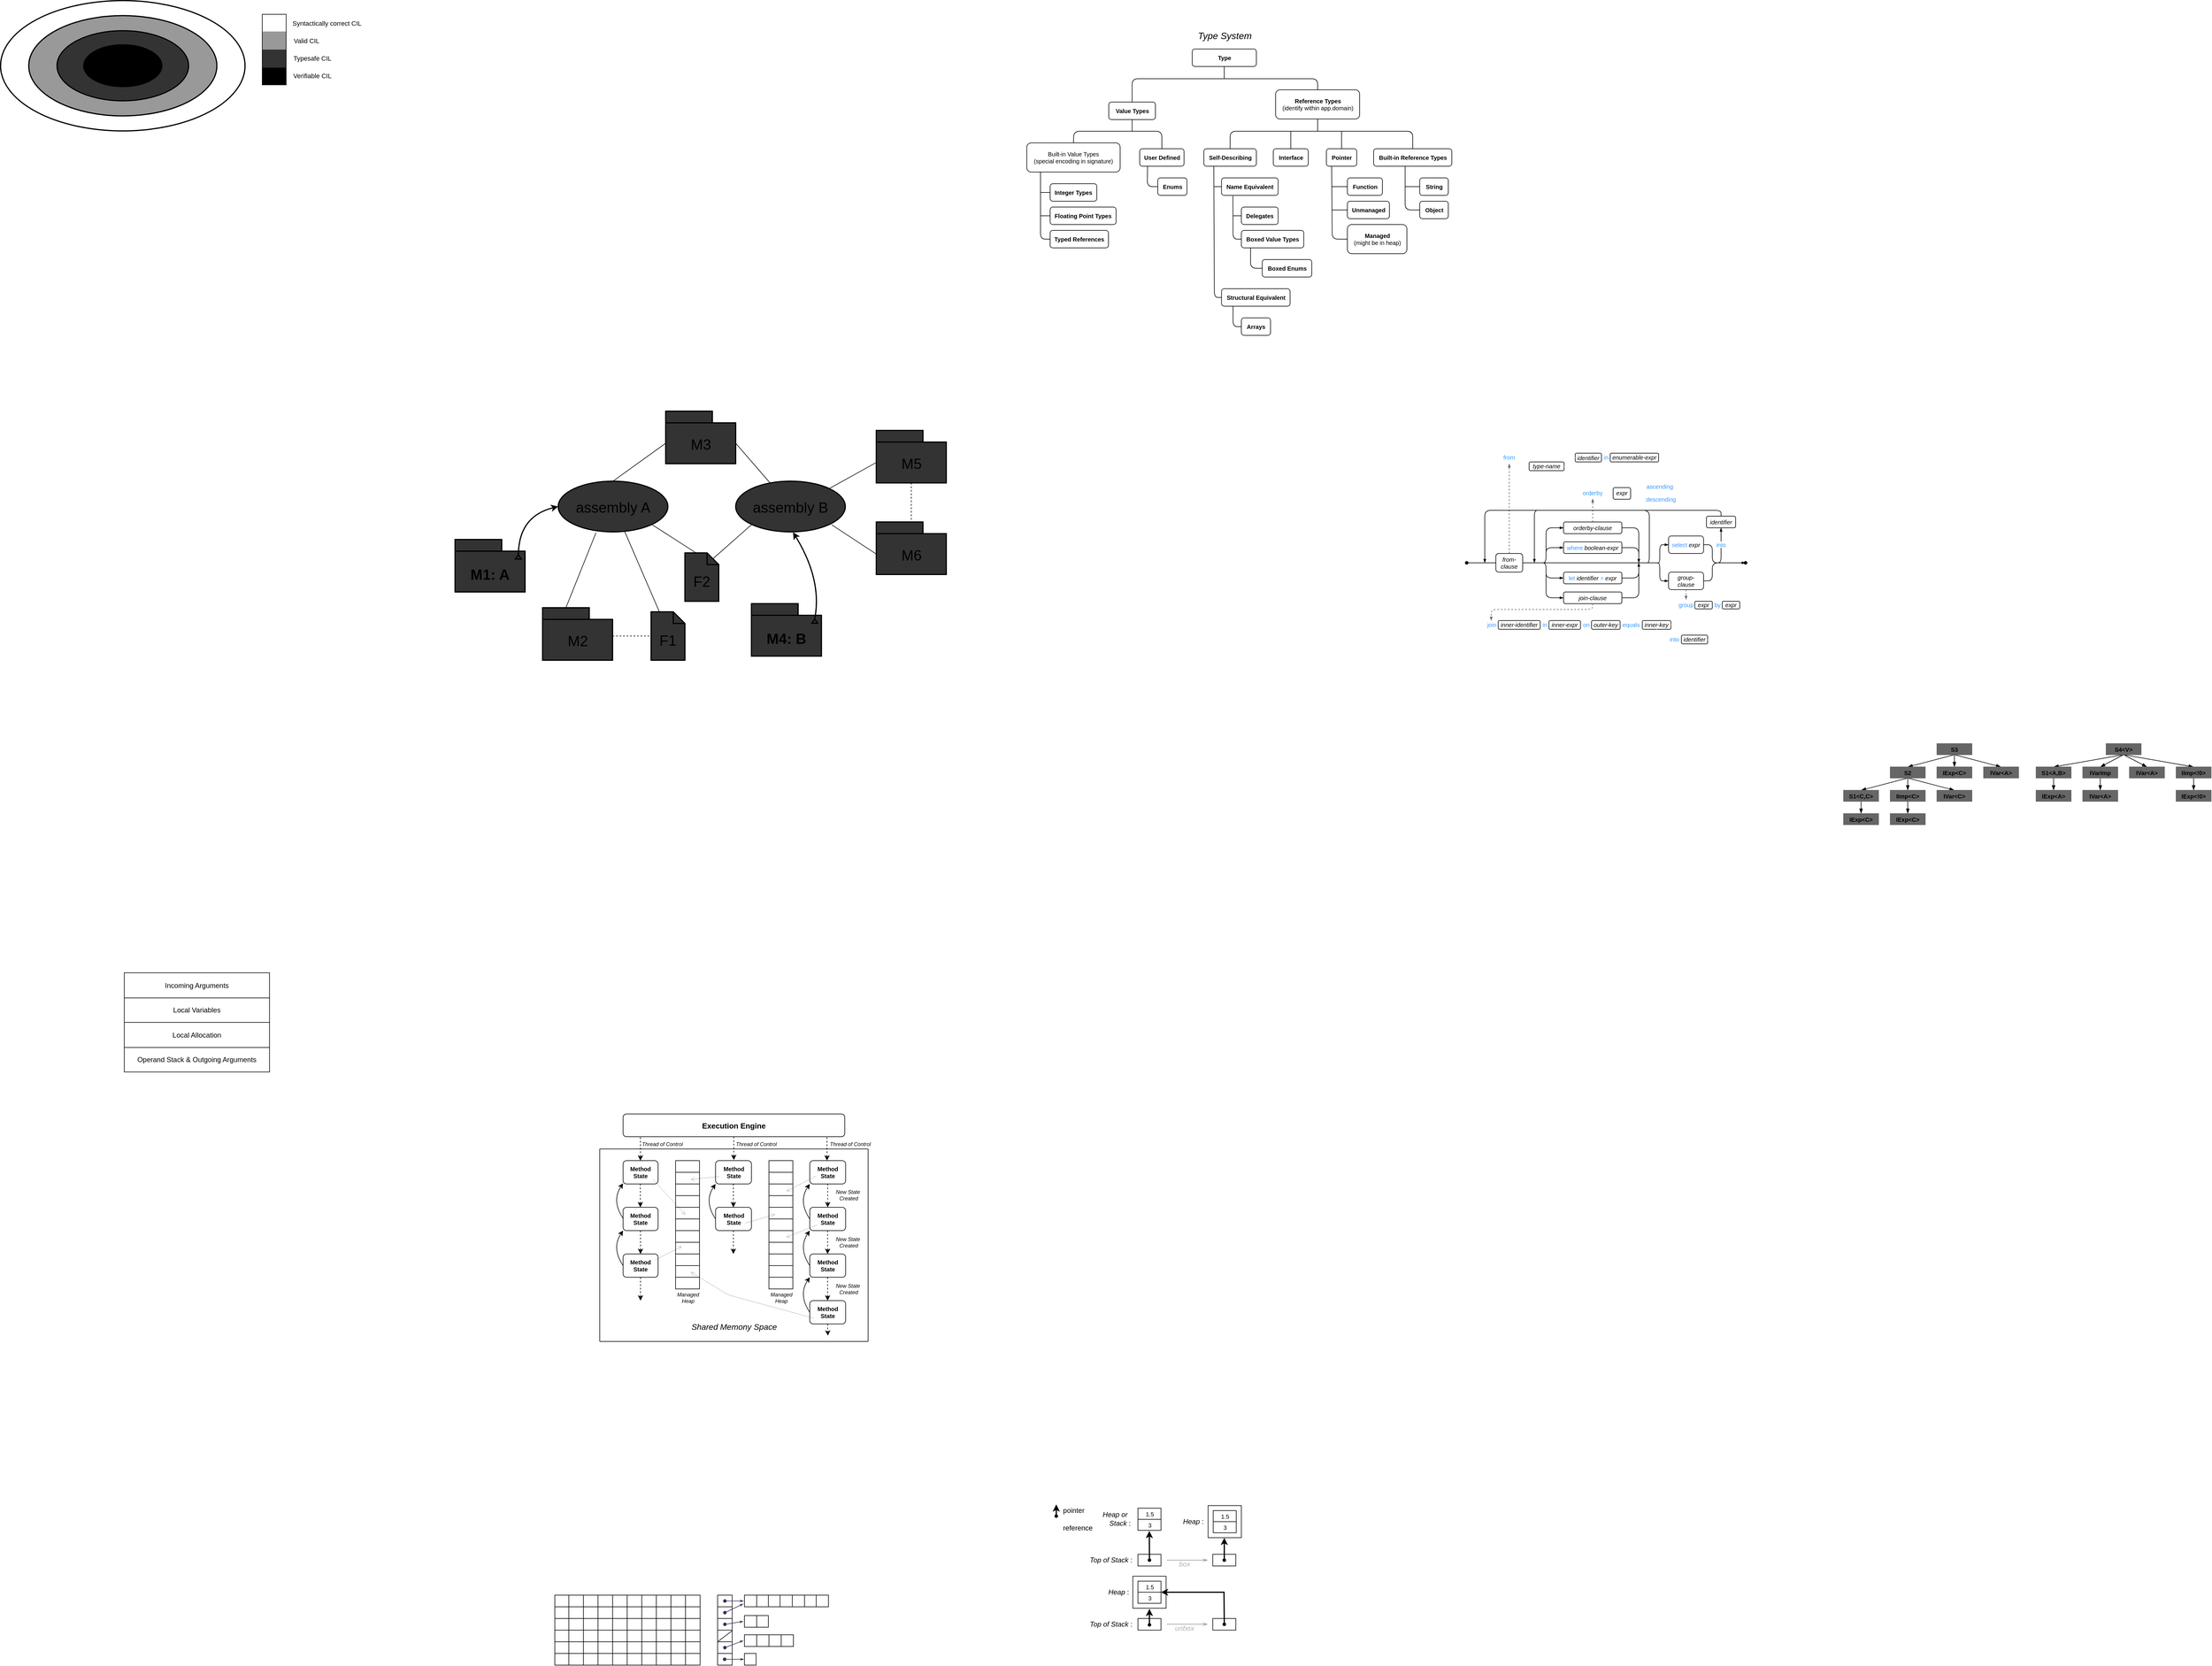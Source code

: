 <mxfile>
    <diagram id="xf4RxMV2rJQrgPPlynbd" name="第 1 页">
        <mxGraphModel dx="3846" dy="1318" grid="0" gridSize="10" guides="1" tooltips="1" connect="1" arrows="1" fold="1" page="0" pageScale="1" pageWidth="827" pageHeight="1169" background="none" math="0" shadow="0">
            <root>
                <mxCell id="0"/>
                <mxCell id="1" parent="0"/>
                <mxCell id="574" value="" style="shape=table;startSize=0;container=1;collapsible=0;childLayout=tableLayout;" vertex="1" parent="1">
                    <mxGeometry x="-1280" y="2160" width="25" height="120" as="geometry"/>
                </mxCell>
                <mxCell id="575" value="" style="shape=tableRow;horizontal=0;startSize=0;swimlaneHead=0;swimlaneBody=0;top=0;left=0;bottom=0;right=0;collapsible=0;dropTarget=0;fillColor=none;points=[[0,0.5],[1,0.5]];portConstraint=eastwest;" vertex="1" parent="574">
                    <mxGeometry width="25" height="20" as="geometry"/>
                </mxCell>
                <mxCell id="576" value="" style="shape=partialRectangle;html=1;whiteSpace=wrap;connectable=0;overflow=hidden;fillColor=none;top=0;left=0;bottom=0;right=0;pointerEvents=1;" vertex="1" parent="575">
                    <mxGeometry width="25" height="20" as="geometry">
                        <mxRectangle width="25" height="20" as="alternateBounds"/>
                    </mxGeometry>
                </mxCell>
                <mxCell id="577" value="" style="shape=tableRow;horizontal=0;startSize=0;swimlaneHead=0;swimlaneBody=0;top=0;left=0;bottom=0;right=0;collapsible=0;dropTarget=0;fillColor=none;points=[[0,0.5],[1,0.5]];portConstraint=eastwest;" vertex="1" parent="574">
                    <mxGeometry y="20" width="25" height="20" as="geometry"/>
                </mxCell>
                <mxCell id="578" value="" style="shape=partialRectangle;html=1;whiteSpace=wrap;connectable=0;overflow=hidden;fillColor=none;top=0;left=0;bottom=0;right=0;pointerEvents=1;" vertex="1" parent="577">
                    <mxGeometry width="25" height="20" as="geometry">
                        <mxRectangle width="25" height="20" as="alternateBounds"/>
                    </mxGeometry>
                </mxCell>
                <mxCell id="579" value="" style="shape=tableRow;horizontal=0;startSize=0;swimlaneHead=0;swimlaneBody=0;top=0;left=0;bottom=0;right=0;collapsible=0;dropTarget=0;fillColor=none;points=[[0,0.5],[1,0.5]];portConstraint=eastwest;" vertex="1" parent="574">
                    <mxGeometry y="40" width="25" height="20" as="geometry"/>
                </mxCell>
                <mxCell id="580" value="" style="shape=partialRectangle;html=1;whiteSpace=wrap;connectable=0;overflow=hidden;fillColor=none;top=0;left=0;bottom=0;right=0;pointerEvents=1;" vertex="1" parent="579">
                    <mxGeometry width="25" height="20" as="geometry">
                        <mxRectangle width="25" height="20" as="alternateBounds"/>
                    </mxGeometry>
                </mxCell>
                <mxCell id="581" value="" style="shape=tableRow;horizontal=0;startSize=0;swimlaneHead=0;swimlaneBody=0;top=0;left=0;bottom=0;right=0;collapsible=0;dropTarget=0;fillColor=none;points=[[0,0.5],[1,0.5]];portConstraint=eastwest;" vertex="1" parent="574">
                    <mxGeometry y="60" width="25" height="20" as="geometry"/>
                </mxCell>
                <mxCell id="582" value="" style="shape=partialRectangle;html=1;whiteSpace=wrap;connectable=0;overflow=hidden;fillColor=none;top=0;left=0;bottom=0;right=0;pointerEvents=1;" vertex="1" parent="581">
                    <mxGeometry width="25" height="20" as="geometry">
                        <mxRectangle width="25" height="20" as="alternateBounds"/>
                    </mxGeometry>
                </mxCell>
                <mxCell id="583" value="" style="shape=tableRow;horizontal=0;startSize=0;swimlaneHead=0;swimlaneBody=0;top=0;left=0;bottom=0;right=0;collapsible=0;dropTarget=0;fillColor=none;points=[[0,0.5],[1,0.5]];portConstraint=eastwest;" vertex="1" parent="574">
                    <mxGeometry y="80" width="25" height="20" as="geometry"/>
                </mxCell>
                <mxCell id="584" value="" style="shape=partialRectangle;html=1;whiteSpace=wrap;connectable=0;overflow=hidden;fillColor=none;top=0;left=0;bottom=0;right=0;pointerEvents=1;" vertex="1" parent="583">
                    <mxGeometry width="25" height="20" as="geometry">
                        <mxRectangle width="25" height="20" as="alternateBounds"/>
                    </mxGeometry>
                </mxCell>
                <mxCell id="585" value="" style="shape=tableRow;horizontal=0;startSize=0;swimlaneHead=0;swimlaneBody=0;top=0;left=0;bottom=0;right=0;collapsible=0;dropTarget=0;fillColor=none;points=[[0,0.5],[1,0.5]];portConstraint=eastwest;" vertex="1" parent="574">
                    <mxGeometry y="100" width="25" height="20" as="geometry"/>
                </mxCell>
                <mxCell id="586" value="" style="shape=partialRectangle;html=1;whiteSpace=wrap;connectable=0;overflow=hidden;fillColor=none;top=0;left=0;bottom=0;right=0;pointerEvents=1;" vertex="1" parent="585">
                    <mxGeometry width="25" height="20" as="geometry">
                        <mxRectangle width="25" height="20" as="alternateBounds"/>
                    </mxGeometry>
                </mxCell>
                <mxCell id="491" value="" style="rounded=0;whiteSpace=wrap;html=1;fontSize=10;spacing=0;" parent="1" vertex="1">
                    <mxGeometry x="-439.25" y="2006.5" width="57" height="55" as="geometry"/>
                </mxCell>
                <mxCell id="51" value="" style="endArrow=blockThin;dashed=1;html=1;rounded=1;labelBackgroundColor=#CCCCCC;strokeColor=#666666;fontSize=6;fontColor=#FFFFFF;startSize=4;endSize=4;exitX=0.5;exitY=0;exitDx=0;exitDy=0;endFill=1;" parent="1" source="10" edge="1">
                    <mxGeometry width="50" height="50" relative="1" as="geometry">
                        <mxPoint x="220" y="290" as="sourcePoint"/>
                        <mxPoint x="220" y="280" as="targetPoint"/>
                    </mxGeometry>
                </mxCell>
                <mxCell id="50" value="" style="endArrow=blockThin;dashed=1;html=1;rounded=1;fontSize=6;fontColor=#FFFFFF;startSize=4;endSize=4;exitX=0.5;exitY=0;exitDx=0;exitDy=0;labelBackgroundColor=#CCCCCC;strokeColor=#666666;endFill=1;" parent="1" source="8" edge="1">
                    <mxGeometry width="50" height="50" relative="1" as="geometry">
                        <mxPoint x="-20" y="320" as="sourcePoint"/>
                        <mxPoint x="77" y="220" as="targetPoint"/>
                    </mxGeometry>
                </mxCell>
                <mxCell id="5" value="" style="shape=waypoint;fillStyle=solid;size=6;pointerEvents=1;points=[];fillColor=none;resizable=0;rotatable=0;perimeter=centerPerimeter;snapToPoint=1;rounded=1;" parent="1" vertex="1">
                    <mxGeometry x="-6" y="380" width="20" height="20" as="geometry"/>
                </mxCell>
                <mxCell id="9" value="" style="edgeStyle=orthogonalEdgeStyle;endArrow=none;html=1;rounded=1;endSize=8;startSize=8;exitX=0.62;exitY=0.649;exitDx=0;exitDy=0;exitPerimeter=0;" parent="1" source="5" target="8" edge="1">
                    <mxGeometry width="50" height="50" relative="1" as="geometry">
                        <mxPoint x="47" y="384" as="sourcePoint"/>
                        <mxPoint x="384" y="380" as="targetPoint"/>
                        <Array as="points"/>
                    </mxGeometry>
                </mxCell>
                <mxCell id="8" value="&lt;i&gt;from-clause&lt;/i&gt;" style="rounded=1;whiteSpace=wrap;html=1;fontSize=10;" parent="1" vertex="1">
                    <mxGeometry x="54" y="374" width="46" height="32" as="geometry"/>
                </mxCell>
                <mxCell id="10" value="&lt;i&gt;orderby-clause&lt;/i&gt;" style="rounded=1;whiteSpace=wrap;html=1;fontSize=10;" parent="1" vertex="1">
                    <mxGeometry x="170" y="320" width="100" height="20" as="geometry"/>
                </mxCell>
                <mxCell id="12" value="&lt;font color=&quot;#3399ff&quot;&gt;let&amp;nbsp;&lt;/font&gt;&lt;i&gt;identifier &lt;font color=&quot;#3399ff&quot;&gt;=&amp;nbsp;&lt;/font&gt;expr&lt;/i&gt;" style="rounded=1;whiteSpace=wrap;html=1;fontSize=10;" parent="1" vertex="1">
                    <mxGeometry x="170" y="406" width="100" height="20" as="geometry"/>
                </mxCell>
                <mxCell id="14" value="&lt;font color=&quot;#3399ff&quot;&gt;select&lt;/font&gt;&lt;i&gt;&lt;font color=&quot;#3399ff&quot;&gt;&amp;nbsp;&lt;/font&gt;expr&lt;/i&gt;" style="rounded=1;whiteSpace=wrap;html=1;fontSize=10;" parent="1" vertex="1">
                    <mxGeometry x="350" y="344" width="60" height="30" as="geometry"/>
                </mxCell>
                <mxCell id="15" value="&lt;i&gt;group-&lt;br&gt;clause&lt;/i&gt;" style="rounded=1;whiteSpace=wrap;html=1;fontSize=10;" parent="1" vertex="1">
                    <mxGeometry x="350" y="406" width="60" height="30" as="geometry"/>
                </mxCell>
                <mxCell id="16" value="" style="endArrow=none;html=1;rounded=1;endSize=4;startSize=4;fontSize=10;fontColor=#3399FF;edgeStyle=orthogonalEdgeStyle;exitX=1;exitY=0.5;exitDx=0;exitDy=0;endFill=0;" parent="1" source="8" edge="1">
                    <mxGeometry width="50" height="50" relative="1" as="geometry">
                        <mxPoint x="127" y="384" as="sourcePoint"/>
                        <mxPoint x="330" y="390" as="targetPoint"/>
                    </mxGeometry>
                </mxCell>
                <mxCell id="17" value="&lt;i&gt;join-clause&lt;/i&gt;" style="rounded=1;whiteSpace=wrap;html=1;fontSize=10;" parent="1" vertex="1">
                    <mxGeometry x="170" y="440" width="100" height="20" as="geometry"/>
                </mxCell>
                <mxCell id="19" value="" style="endArrow=blockThin;html=1;rounded=1;endSize=4;startSize=8;fontSize=10;fontColor=#3399FF;entryX=0;entryY=0.5;entryDx=0;entryDy=0;edgeStyle=orthogonalEdgeStyle;endFill=1;" parent="1" target="20" edge="1">
                    <mxGeometry width="50" height="50" relative="1" as="geometry">
                        <mxPoint x="130" y="390" as="sourcePoint"/>
                        <mxPoint x="170" y="358" as="targetPoint"/>
                        <Array as="points">
                            <mxPoint x="140" y="364"/>
                        </Array>
                    </mxGeometry>
                </mxCell>
                <mxCell id="20" value="&lt;font color=&quot;#3399ff&quot;&gt;where&amp;nbsp;&lt;/font&gt;&lt;i&gt;boolean-expr&lt;/i&gt;" style="rounded=1;whiteSpace=wrap;html=1;fontSize=10;" parent="1" vertex="1">
                    <mxGeometry x="170" y="354" width="100" height="20" as="geometry"/>
                </mxCell>
                <mxCell id="21" value="" style="endArrow=blockThin;html=1;rounded=1;endSize=4;startSize=8;fontSize=10;fontColor=#3399FF;entryX=0;entryY=0.5;entryDx=0;entryDy=0;edgeStyle=orthogonalEdgeStyle;endFill=1;" parent="1" target="10" edge="1">
                    <mxGeometry width="50" height="50" relative="1" as="geometry">
                        <mxPoint x="140" y="374" as="sourcePoint"/>
                        <mxPoint x="170" y="348" as="targetPoint"/>
                        <Array as="points">
                            <mxPoint x="140" y="330"/>
                        </Array>
                    </mxGeometry>
                </mxCell>
                <mxCell id="23" value="" style="endArrow=blockThin;html=1;rounded=1;endSize=4;startSize=8;fontSize=10;fontColor=#3399FF;entryX=0;entryY=0.5;entryDx=0;entryDy=0;edgeStyle=orthogonalEdgeStyle;endFill=1;" parent="1" edge="1">
                    <mxGeometry width="50" height="50" relative="1" as="geometry">
                        <mxPoint x="130" y="390" as="sourcePoint"/>
                        <mxPoint x="170" y="416" as="targetPoint"/>
                        <Array as="points">
                            <mxPoint x="140" y="416"/>
                        </Array>
                    </mxGeometry>
                </mxCell>
                <mxCell id="25" value="" style="endArrow=blockThin;html=1;rounded=1;endSize=4;startSize=8;fontSize=10;fontColor=#3399FF;edgeStyle=orthogonalEdgeStyle;endFill=1;" parent="1" edge="1">
                    <mxGeometry width="50" height="50" relative="1" as="geometry">
                        <mxPoint x="140" y="406" as="sourcePoint"/>
                        <mxPoint x="170" y="450" as="targetPoint"/>
                        <Array as="points">
                            <mxPoint x="140" y="450"/>
                            <mxPoint x="170" y="450"/>
                        </Array>
                    </mxGeometry>
                </mxCell>
                <mxCell id="26" value="" style="endArrow=none;html=1;rounded=1;endSize=4;startSize=4;fontSize=10;fontColor=#3399FF;entryX=1;entryY=0.5;entryDx=0;entryDy=0;edgeStyle=orthogonalEdgeStyle;endFill=0;startArrow=blockThin;startFill=1;" parent="1" target="20" edge="1">
                    <mxGeometry width="50" height="50" relative="1" as="geometry">
                        <mxPoint x="299" y="390" as="sourcePoint"/>
                        <mxPoint x="329" y="364" as="targetPoint"/>
                        <Array as="points">
                            <mxPoint x="299" y="364"/>
                        </Array>
                    </mxGeometry>
                </mxCell>
                <mxCell id="27" value="" style="endArrow=none;html=1;rounded=1;endSize=4;startSize=4;fontSize=10;fontColor=#3399FF;edgeStyle=orthogonalEdgeStyle;endFill=0;startArrow=none;startFill=0;" parent="1" edge="1">
                    <mxGeometry width="50" height="50" relative="1" as="geometry">
                        <mxPoint x="299" y="374" as="sourcePoint"/>
                        <mxPoint x="270" y="330" as="targetPoint"/>
                        <Array as="points">
                            <mxPoint x="299" y="330"/>
                            <mxPoint x="270" y="330"/>
                        </Array>
                    </mxGeometry>
                </mxCell>
                <mxCell id="29" value="" style="endArrow=none;html=1;rounded=1;endSize=4;startSize=4;fontSize=10;fontColor=#3399FF;entryX=1;entryY=0.5;entryDx=0;entryDy=0;edgeStyle=orthogonalEdgeStyle;endFill=0;startArrow=blockThin;startFill=1;" parent="1" edge="1">
                    <mxGeometry width="50" height="50" relative="1" as="geometry">
                        <mxPoint x="299" y="390" as="sourcePoint"/>
                        <mxPoint x="270" y="416" as="targetPoint"/>
                        <Array as="points">
                            <mxPoint x="299" y="416"/>
                        </Array>
                    </mxGeometry>
                </mxCell>
                <mxCell id="30" value="" style="endArrow=none;html=1;rounded=1;endSize=4;startSize=4;fontSize=10;fontColor=#3399FF;edgeStyle=orthogonalEdgeStyle;endFill=0;startArrow=none;startFill=0;" parent="1" edge="1">
                    <mxGeometry width="50" height="50" relative="1" as="geometry">
                        <mxPoint x="299" y="400" as="sourcePoint"/>
                        <mxPoint x="270" y="450" as="targetPoint"/>
                        <Array as="points">
                            <mxPoint x="299" y="400"/>
                            <mxPoint x="299" y="450"/>
                        </Array>
                    </mxGeometry>
                </mxCell>
                <mxCell id="33" value="" style="endArrow=blockThin;html=1;rounded=1;fontSize=10;fontColor=#3399FF;startSize=4;endSize=4;entryX=0;entryY=0.5;entryDx=0;entryDy=0;endFill=1;" parent="1" target="14" edge="1">
                    <mxGeometry width="50" height="50" relative="1" as="geometry">
                        <mxPoint x="330" y="390" as="sourcePoint"/>
                        <mxPoint x="360" y="380" as="targetPoint"/>
                        <Array as="points">
                            <mxPoint x="335" y="390"/>
                            <mxPoint x="335" y="359"/>
                        </Array>
                    </mxGeometry>
                </mxCell>
                <mxCell id="34" value="" style="endArrow=blockThin;html=1;rounded=1;fontSize=10;fontColor=#3399FF;startSize=4;endSize=4;entryX=0;entryY=0.5;entryDx=0;entryDy=0;endFill=1;" parent="1" target="15" edge="1">
                    <mxGeometry width="50" height="50" relative="1" as="geometry">
                        <mxPoint x="330" y="390" as="sourcePoint"/>
                        <mxPoint x="370" y="390" as="targetPoint"/>
                        <Array as="points">
                            <mxPoint x="335" y="391"/>
                            <mxPoint x="335" y="421"/>
                        </Array>
                    </mxGeometry>
                </mxCell>
                <mxCell id="35" value="" style="endArrow=blockThin;html=1;rounded=1;fontSize=10;fontColor=#3399FF;startSize=4;endSize=4;endFill=1;" parent="1" edge="1">
                    <mxGeometry width="50" height="50" relative="1" as="geometry">
                        <mxPoint x="310" y="390" as="sourcePoint"/>
                        <mxPoint x="35" y="390" as="targetPoint"/>
                        <Array as="points">
                            <mxPoint x="317" y="390"/>
                            <mxPoint x="317" y="300"/>
                            <mxPoint x="35" y="300"/>
                        </Array>
                    </mxGeometry>
                </mxCell>
                <mxCell id="37" value="" style="endArrow=none;html=1;rounded=1;fontSize=10;fontColor=#3399FF;startSize=4;endSize=4;startArrow=blockThin;startFill=1;" parent="1" edge="1">
                    <mxGeometry width="50" height="50" relative="1" as="geometry">
                        <mxPoint x="120" y="390" as="sourcePoint"/>
                        <mxPoint x="130" y="300" as="targetPoint"/>
                        <Array as="points">
                            <mxPoint x="120" y="300"/>
                        </Array>
                    </mxGeometry>
                </mxCell>
                <mxCell id="38" value="" style="endArrow=none;html=1;rounded=1;fontSize=10;fontColor=#3399FF;startSize=4;endSize=4;entryX=1;entryY=0.5;entryDx=0;entryDy=0;" parent="1" target="14" edge="1">
                    <mxGeometry width="50" height="50" relative="1" as="geometry">
                        <mxPoint x="440" y="390" as="sourcePoint"/>
                        <mxPoint x="420" y="360" as="targetPoint"/>
                        <Array as="points">
                            <mxPoint x="425" y="390"/>
                            <mxPoint x="425" y="359"/>
                        </Array>
                    </mxGeometry>
                </mxCell>
                <mxCell id="39" value="" style="endArrow=none;html=1;rounded=1;fontSize=10;fontColor=#3399FF;startSize=4;endSize=4;entryX=1;entryY=0.5;entryDx=0;entryDy=0;startArrow=blockThin;startFill=1;" parent="1" source="40" target="15" edge="1">
                    <mxGeometry width="50" height="50" relative="1" as="geometry">
                        <mxPoint x="460" y="390" as="sourcePoint"/>
                        <mxPoint x="420" y="369" as="targetPoint"/>
                        <Array as="points">
                            <mxPoint x="425" y="390"/>
                            <mxPoint x="425" y="421"/>
                        </Array>
                    </mxGeometry>
                </mxCell>
                <mxCell id="40" value="" style="shape=waypoint;fillStyle=solid;size=6;pointerEvents=1;points=[];fillColor=none;resizable=0;rotatable=0;perimeter=centerPerimeter;snapToPoint=1;fontSize=10;fontColor=#3399FF;rounded=1;" parent="1" vertex="1">
                    <mxGeometry x="472" y="380" width="20" height="20" as="geometry"/>
                </mxCell>
                <mxCell id="41" value="" style="endArrow=none;html=1;rounded=1;fontSize=10;fontColor=#3399FF;startSize=4;endSize=4;" parent="1" target="42" edge="1">
                    <mxGeometry width="50" height="50" relative="1" as="geometry">
                        <mxPoint x="430" y="390" as="sourcePoint"/>
                        <mxPoint x="440" y="370" as="targetPoint"/>
                        <Array as="points">
                            <mxPoint x="440" y="390"/>
                        </Array>
                    </mxGeometry>
                </mxCell>
                <mxCell id="47" style="edgeStyle=none;rounded=1;html=1;entryX=0.5;entryY=1;entryDx=0;entryDy=0;fontSize=10;fontColor=#3399FF;startArrow=none;startFill=0;endArrow=blockThin;endFill=1;startSize=4;endSize=4;" parent="1" source="42" target="45" edge="1">
                    <mxGeometry relative="1" as="geometry"/>
                </mxCell>
                <mxCell id="42" value="into" style="text;html=1;strokeColor=none;fillColor=none;align=center;verticalAlign=middle;whiteSpace=wrap;rounded=1;fontSize=10;fontColor=#3399FF;" parent="1" vertex="1">
                    <mxGeometry x="425" y="353.5" width="30" height="11" as="geometry"/>
                </mxCell>
                <mxCell id="43" value="" style="endArrow=none;html=1;rounded=1;fontSize=10;fontColor=#3399FF;startSize=4;endSize=4;startArrow=none;exitX=0.5;exitY=0;exitDx=0;exitDy=0;" parent="1" source="45" edge="1">
                    <mxGeometry width="50" height="50" relative="1" as="geometry">
                        <mxPoint x="440" y="300" as="sourcePoint"/>
                        <mxPoint x="300" y="300" as="targetPoint"/>
                        <Array as="points">
                            <mxPoint x="440" y="300"/>
                        </Array>
                    </mxGeometry>
                </mxCell>
                <mxCell id="45" value="&lt;i&gt;identifier&lt;/i&gt;" style="rounded=1;whiteSpace=wrap;html=1;fontSize=10;" parent="1" vertex="1">
                    <mxGeometry x="415" y="310" width="50" height="20" as="geometry"/>
                </mxCell>
                <mxCell id="48" value="query continuation" style="text;html=1;strokeColor=none;fillColor=none;align=center;verticalAlign=middle;whiteSpace=wrap;rounded=1;fontSize=6;fontColor=#FFFFFF;" parent="1" vertex="1">
                    <mxGeometry x="340" y="290" width="60" height="30" as="geometry"/>
                </mxCell>
                <mxCell id="49" value="SelectMany" style="text;html=1;strokeColor=none;fillColor=none;align=center;verticalAlign=middle;whiteSpace=wrap;rounded=1;fontSize=6;fontColor=#FFFFFF;rotation=-90;" parent="1" vertex="1">
                    <mxGeometry y="330" width="60" height="30" as="geometry"/>
                </mxCell>
                <mxCell id="52" value="orderby" style="text;html=1;strokeColor=none;fillColor=none;align=center;verticalAlign=middle;whiteSpace=wrap;rounded=1;fontSize=10;fontColor=#3399FF;" parent="1" vertex="1">
                    <mxGeometry x="205" y="264" width="30" height="11" as="geometry"/>
                </mxCell>
                <mxCell id="53" value="" style="endArrow=none;html=1;rounded=1;labelBackgroundColor=#CCCCCC;strokeColor=#FFFFFF;fontSize=6;fontColor=#FFFFFF;startSize=4;endSize=4;" parent="1" edge="1">
                    <mxGeometry width="50" height="50" relative="1" as="geometry">
                        <mxPoint x="239" y="271" as="sourcePoint"/>
                        <mxPoint x="391" y="271" as="targetPoint"/>
                    </mxGeometry>
                </mxCell>
                <mxCell id="55" value="&lt;i&gt;expr&lt;/i&gt;" style="rounded=1;whiteSpace=wrap;html=1;fontSize=10;align=center;verticalAlign=middle;spacingTop=-2;spacing=0;" parent="1" vertex="1">
                    <mxGeometry x="255" y="261" width="30" height="20" as="geometry"/>
                </mxCell>
                <mxCell id="56" value="" style="endArrow=none;html=1;rounded=1;labelBackgroundColor=#CCCCCC;strokeColor=#FFFFFF;fontSize=6;fontColor=#FFFFFF;startSize=4;endSize=4;" parent="1" edge="1">
                    <mxGeometry width="50" height="50" relative="1" as="geometry">
                        <mxPoint x="290" y="271" as="sourcePoint"/>
                        <mxPoint x="310" y="260" as="targetPoint"/>
                        <Array as="points">
                            <mxPoint x="300" y="271"/>
                            <mxPoint x="300" y="260"/>
                        </Array>
                    </mxGeometry>
                </mxCell>
                <mxCell id="57" value="ascending" style="text;html=1;strokeColor=none;fillColor=none;align=center;verticalAlign=middle;whiteSpace=wrap;rounded=1;fontSize=10;fontColor=#3399FF;" parent="1" vertex="1">
                    <mxGeometry x="320" y="253" width="30" height="11" as="geometry"/>
                </mxCell>
                <mxCell id="58" value="descending" style="text;html=1;strokeColor=none;fillColor=none;align=center;verticalAlign=middle;whiteSpace=wrap;rounded=1;fontSize=10;fontColor=#3399FF;" parent="1" vertex="1">
                    <mxGeometry x="322" y="275" width="30" height="11" as="geometry"/>
                </mxCell>
                <mxCell id="61" value="" style="endArrow=none;html=1;rounded=1;labelBackgroundColor=#CCCCCC;strokeColor=#FFFFFF;fontSize=6;fontColor=#FFFFFF;startSize=4;endSize=4;" parent="1" edge="1">
                    <mxGeometry width="50" height="50" relative="1" as="geometry">
                        <mxPoint x="290" y="271" as="sourcePoint"/>
                        <mxPoint x="310" y="282" as="targetPoint"/>
                        <Array as="points">
                            <mxPoint x="300" y="271"/>
                            <mxPoint x="300" y="282"/>
                        </Array>
                    </mxGeometry>
                </mxCell>
                <mxCell id="64" value="" style="endArrow=none;html=1;rounded=1;labelBackgroundColor=#CCCCCC;strokeColor=#FFFFFF;fontSize=6;fontColor=#FFFFFF;startSize=4;endSize=4;" parent="1" edge="1">
                    <mxGeometry width="50" height="50" relative="1" as="geometry">
                        <mxPoint x="363" y="282" as="sourcePoint"/>
                        <mxPoint x="380" y="271" as="targetPoint"/>
                        <Array as="points">
                            <mxPoint x="370" y="282"/>
                            <mxPoint x="370" y="271"/>
                        </Array>
                    </mxGeometry>
                </mxCell>
                <mxCell id="65" value="" style="endArrow=none;html=1;rounded=1;labelBackgroundColor=#CCCCCC;strokeColor=#FFFFFF;fontSize=6;fontColor=#FFFFFF;startSize=4;endSize=4;" parent="1" edge="1">
                    <mxGeometry width="50" height="50" relative="1" as="geometry">
                        <mxPoint x="360" y="260" as="sourcePoint"/>
                        <mxPoint x="380.5" y="271" as="targetPoint"/>
                        <Array as="points">
                            <mxPoint x="370" y="260"/>
                            <mxPoint x="370" y="271"/>
                        </Array>
                    </mxGeometry>
                </mxCell>
                <mxCell id="66" value="" style="endArrow=none;html=1;labelBackgroundColor=#CCCCCC;strokeColor=#FFFFFF;fontSize=6;fontColor=#FFFFFF;startSize=4;endSize=4;rounded=1;jumpSize=6;" parent="1" edge="1">
                    <mxGeometry width="50" height="50" relative="1" as="geometry">
                        <mxPoint x="370" y="271" as="sourcePoint"/>
                        <mxPoint x="260" y="250" as="targetPoint"/>
                        <Array as="points">
                            <mxPoint x="380" y="271"/>
                            <mxPoint x="380" y="250"/>
                        </Array>
                    </mxGeometry>
                </mxCell>
                <mxCell id="67" value="," style="text;html=1;align=center;verticalAlign=middle;resizable=0;points=[];autosize=1;strokeColor=none;fillColor=none;fontSize=6;fontColor=#FFFFFF;rounded=1;" parent="1" vertex="1">
                    <mxGeometry x="242" y="239" width="30" height="20" as="geometry"/>
                </mxCell>
                <mxCell id="68" value="" style="endArrow=none;html=1;rounded=1;labelBackgroundColor=#CCCCCC;strokeColor=#FFFFFF;fontSize=6;fontColor=#FFFFFF;startSize=4;endSize=4;jumpSize=6;startArrow=blockThin;startFill=1;" parent="1" edge="1">
                    <mxGeometry width="50" height="50" relative="1" as="geometry">
                        <mxPoint x="245" y="271" as="sourcePoint"/>
                        <mxPoint x="254" y="250" as="targetPoint"/>
                        <Array as="points">
                            <mxPoint x="245" y="250"/>
                        </Array>
                    </mxGeometry>
                </mxCell>
                <mxCell id="69" value="from" style="text;html=1;strokeColor=none;fillColor=none;align=center;verticalAlign=middle;whiteSpace=wrap;rounded=1;fontSize=10;fontColor=#3399FF;" parent="1" vertex="1">
                    <mxGeometry x="62" y="203" width="30" height="11" as="geometry"/>
                </mxCell>
                <mxCell id="70" value="" style="endArrow=none;html=1;rounded=1;labelBackgroundColor=#CCCCCC;strokeColor=#FFFFFF;fontSize=6;fontColor=#FFFFFF;startSize=4;endSize=4;jumpSize=6;entryX=0;entryY=0.5;entryDx=0;entryDy=0;" parent="1" target="71" edge="1">
                    <mxGeometry width="50" height="50" relative="1" as="geometry">
                        <mxPoint x="90" y="210" as="sourcePoint"/>
                        <mxPoint x="118" y="209.42" as="targetPoint"/>
                        <Array as="points">
                            <mxPoint x="102" y="210"/>
                            <mxPoint x="102" y="224"/>
                        </Array>
                    </mxGeometry>
                </mxCell>
                <mxCell id="71" value="&lt;i&gt;type-name&lt;/i&gt;" style="rounded=1;whiteSpace=wrap;html=1;fontSize=10;align=center;verticalAlign=middle;spacingTop=-2;spacing=0;" parent="1" vertex="1">
                    <mxGeometry x="111" y="217" width="60" height="15" as="geometry"/>
                </mxCell>
                <mxCell id="73" value="&lt;i&gt;identifier&lt;/i&gt;" style="rounded=1;whiteSpace=wrap;html=1;fontSize=10;align=center;verticalAlign=middle;spacingTop=0;spacing=0;" parent="1" vertex="1">
                    <mxGeometry x="190" y="202" width="45" height="15" as="geometry"/>
                </mxCell>
                <mxCell id="74" value="&lt;i&gt;enumerable-expr&lt;/i&gt;" style="rounded=1;whiteSpace=wrap;html=1;fontSize=10;align=center;verticalAlign=middle;spacingTop=-1;spacing=0;" parent="1" vertex="1">
                    <mxGeometry x="250" y="202" width="83" height="15" as="geometry"/>
                </mxCell>
                <mxCell id="75" value="in" style="text;html=1;strokeColor=none;fillColor=none;align=center;verticalAlign=middle;whiteSpace=wrap;rounded=1;fontSize=10;fontColor=#3399FF;" parent="1" vertex="1">
                    <mxGeometry x="228" y="203" width="30" height="11" as="geometry"/>
                </mxCell>
                <mxCell id="76" value="" style="endArrow=none;html=1;rounded=1;labelBackgroundColor=#CCCCCC;strokeColor=#FFFFFF;fontSize=6;fontColor=#FFFFFF;startSize=4;endSize=4;jumpSize=6;" parent="1" edge="1">
                    <mxGeometry width="50" height="50" relative="1" as="geometry">
                        <mxPoint x="90" y="210" as="sourcePoint"/>
                        <mxPoint x="190" y="210" as="targetPoint"/>
                        <Array as="points">
                            <mxPoint x="102" y="210"/>
                            <mxPoint x="103" y="196"/>
                            <mxPoint x="180" y="196"/>
                            <mxPoint x="181" y="210"/>
                        </Array>
                    </mxGeometry>
                </mxCell>
                <mxCell id="77" value="" style="endArrow=none;html=1;rounded=1;labelBackgroundColor=#CCCCCC;strokeColor=#FFFFFF;fontSize=6;fontColor=#FFFFFF;startSize=4;endSize=4;jumpSize=6;exitX=1;exitY=0.5;exitDx=0;exitDy=0;" parent="1" source="71" edge="1">
                    <mxGeometry width="50" height="50" relative="1" as="geometry">
                        <mxPoint x="170" y="225" as="sourcePoint"/>
                        <mxPoint x="190" y="210" as="targetPoint"/>
                        <Array as="points">
                            <mxPoint x="180" y="224"/>
                            <mxPoint x="181" y="210"/>
                        </Array>
                    </mxGeometry>
                </mxCell>
                <mxCell id="78" value="group" style="text;html=1;strokeColor=none;fillColor=none;align=center;verticalAlign=middle;whiteSpace=wrap;rounded=1;fontSize=10;fontColor=#3399FF;" parent="1" vertex="1">
                    <mxGeometry x="365" y="456" width="30" height="11" as="geometry"/>
                </mxCell>
                <mxCell id="79" value="by" style="text;html=1;strokeColor=none;fillColor=none;align=center;verticalAlign=middle;whiteSpace=wrap;rounded=1;fontSize=10;fontColor=#3399FF;" parent="1" vertex="1">
                    <mxGeometry x="419" y="456" width="30" height="11" as="geometry"/>
                </mxCell>
                <mxCell id="80" value="" style="endArrow=blockThin;dashed=1;html=1;rounded=1;fontSize=6;fontColor=#FFFFFF;startSize=4;endSize=4;exitX=0.5;exitY=1;exitDx=0;exitDy=0;labelBackgroundColor=#CCCCCC;strokeColor=#666666;endFill=1;" parent="1" source="15" edge="1">
                    <mxGeometry width="50" height="50" relative="1" as="geometry">
                        <mxPoint x="560" y="508" as="sourcePoint"/>
                        <mxPoint x="380" y="453" as="targetPoint"/>
                    </mxGeometry>
                </mxCell>
                <mxCell id="81" value="&lt;i&gt;expr&lt;/i&gt;" style="rounded=1;whiteSpace=wrap;html=1;fontSize=10;align=center;verticalAlign=middle;spacingTop=-2;spacing=0;" parent="1" vertex="1">
                    <mxGeometry x="395" y="456" width="30" height="13" as="geometry"/>
                </mxCell>
                <mxCell id="82" value="&lt;i&gt;expr&lt;/i&gt;" style="rounded=1;whiteSpace=wrap;html=1;fontSize=10;align=center;verticalAlign=middle;spacingTop=-2;spacing=0;" parent="1" vertex="1">
                    <mxGeometry x="442" y="456" width="30" height="13" as="geometry"/>
                </mxCell>
                <mxCell id="83" value="" style="endArrow=blockThin;dashed=1;html=1;rounded=1;fontSize=6;fontColor=#FFFFFF;startSize=4;endSize=4;exitX=0.5;exitY=1;exitDx=0;exitDy=0;labelBackgroundColor=#CCCCCC;strokeColor=#666666;endFill=1;" parent="1" source="17" edge="1">
                    <mxGeometry width="50" height="50" relative="1" as="geometry">
                        <mxPoint x="100" y="590" as="sourcePoint"/>
                        <mxPoint x="46" y="489" as="targetPoint"/>
                        <Array as="points">
                            <mxPoint x="220" y="470"/>
                            <mxPoint x="46" y="470"/>
                        </Array>
                    </mxGeometry>
                </mxCell>
                <mxCell id="84" value="join" style="text;html=1;strokeColor=none;fillColor=none;align=center;verticalAlign=middle;whiteSpace=wrap;rounded=1;fontSize=10;fontColor=#3399FF;" parent="1" vertex="1">
                    <mxGeometry x="32" y="490" width="30" height="11" as="geometry"/>
                </mxCell>
                <mxCell id="85" value="in" style="text;html=1;strokeColor=none;fillColor=none;align=center;verticalAlign=middle;whiteSpace=wrap;rounded=1;fontSize=10;fontColor=#3399FF;" parent="1" vertex="1">
                    <mxGeometry x="123" y="490" width="30" height="11" as="geometry"/>
                </mxCell>
                <mxCell id="86" value="on" style="text;html=1;strokeColor=none;fillColor=none;align=center;verticalAlign=middle;whiteSpace=wrap;rounded=1;fontSize=10;fontColor=#3399FF;" parent="1" vertex="1">
                    <mxGeometry x="194" y="491" width="30" height="10" as="geometry"/>
                </mxCell>
                <mxCell id="87" value="equals" style="text;html=1;strokeColor=none;fillColor=none;align=center;verticalAlign=middle;whiteSpace=wrap;rounded=1;fontSize=10;fontColor=#3399FF;" parent="1" vertex="1">
                    <mxGeometry x="271" y="490" width="30" height="11" as="geometry"/>
                </mxCell>
                <mxCell id="88" value="into" style="text;html=1;strokeColor=none;fillColor=none;align=center;verticalAlign=middle;whiteSpace=wrap;rounded=1;fontSize=10;fontColor=#3399FF;" parent="1" vertex="1">
                    <mxGeometry x="345" y="511" width="30" height="19" as="geometry"/>
                </mxCell>
                <mxCell id="89" value="&lt;i&gt;inner-identifier&lt;/i&gt;" style="rounded=1;whiteSpace=wrap;html=1;fontSize=10;align=center;verticalAlign=middle;spacingTop=-1;spacing=0;" parent="1" vertex="1">
                    <mxGeometry x="58" y="489" width="72" height="15" as="geometry"/>
                </mxCell>
                <mxCell id="90" value="&lt;i&gt;inner-expr&lt;/i&gt;" style="rounded=1;whiteSpace=wrap;html=1;fontSize=10;align=center;verticalAlign=middle;spacingTop=-1;spacing=0;" parent="1" vertex="1">
                    <mxGeometry x="145" y="489" width="54" height="15" as="geometry"/>
                </mxCell>
                <mxCell id="91" value="&lt;i&gt;outer-key&lt;/i&gt;" style="rounded=1;whiteSpace=wrap;html=1;fontSize=10;align=center;verticalAlign=middle;spacingTop=-1;spacing=0;" parent="1" vertex="1">
                    <mxGeometry x="218" y="489" width="49" height="15" as="geometry"/>
                </mxCell>
                <mxCell id="92" value="&lt;i&gt;inner-key&lt;/i&gt;" style="rounded=1;whiteSpace=wrap;html=1;fontSize=10;align=center;verticalAlign=middle;spacingTop=-1;spacing=0;" parent="1" vertex="1">
                    <mxGeometry x="305" y="489" width="49" height="15" as="geometry"/>
                </mxCell>
                <mxCell id="93" value="&lt;i&gt;identifier&lt;/i&gt;" style="rounded=1;whiteSpace=wrap;html=1;fontSize=10;align=center;verticalAlign=middle;spacingTop=-1;spacing=0;" parent="1" vertex="1">
                    <mxGeometry x="372" y="514" width="45" height="15" as="geometry"/>
                </mxCell>
                <mxCell id="94" value="" style="endArrow=none;html=1;rounded=1;labelBackgroundColor=#CCCCCC;strokeColor=#FFFFFF;fontSize=6;fontColor=#FFFFFF;startSize=4;endSize=4;jumpSize=6;" parent="1" edge="1">
                    <mxGeometry width="50" height="50" relative="1" as="geometry">
                        <mxPoint x="354" y="496" as="sourcePoint"/>
                        <mxPoint x="452" y="496" as="targetPoint"/>
                    </mxGeometry>
                </mxCell>
                <mxCell id="95" value="" style="endArrow=none;html=1;rounded=1;labelBackgroundColor=#CCCCCC;strokeColor=#FFFFFF;fontSize=6;fontColor=#FFFFFF;startSize=4;endSize=4;jumpSize=6;entryX=0.5;entryY=1;entryDx=0;entryDy=0;" parent="1" target="92" edge="1">
                    <mxGeometry width="50" height="50" relative="1" as="geometry">
                        <mxPoint x="350" y="522" as="sourcePoint"/>
                        <mxPoint x="340" y="520" as="targetPoint"/>
                        <Array as="points">
                            <mxPoint x="330" y="522"/>
                        </Array>
                    </mxGeometry>
                </mxCell>
                <mxCell id="96" value="" style="endArrow=blockThin;html=1;rounded=1;labelBackgroundColor=#CCCCCC;strokeColor=#FFFFFF;fontSize=6;fontColor=#FFFFFF;startSize=4;endSize=4;jumpSize=6;endFill=1;" parent="1" edge="1">
                    <mxGeometry width="50" height="50" relative="1" as="geometry">
                        <mxPoint x="417" y="522" as="sourcePoint"/>
                        <mxPoint x="434" y="497" as="targetPoint"/>
                        <Array as="points">
                            <mxPoint x="434" y="522"/>
                        </Array>
                    </mxGeometry>
                </mxCell>
                <mxCell id="98" value="&lt;i style=&quot;font-size: 16px;&quot;&gt;Type System&lt;/i&gt;" style="text;html=1;align=center;verticalAlign=middle;resizable=0;points=[];autosize=1;strokeColor=none;fillColor=none;fontSize=16;rounded=1;" parent="1" vertex="1">
                    <mxGeometry x="-466.5" y="-530" width="110" height="31" as="geometry"/>
                </mxCell>
                <mxCell id="99" value="" style="endArrow=none;html=1;fontSize=16;exitX=0.5;exitY=0;exitDx=0;exitDy=0;rounded=1;entryX=0.5;entryY=0;entryDx=0;entryDy=0;" parent="1" source="101" target="102" edge="1">
                    <mxGeometry width="50" height="50" relative="1" as="geometry">
                        <mxPoint x="-571.48" y="-421" as="sourcePoint"/>
                        <mxPoint x="-291.5" y="-481" as="targetPoint"/>
                        <Array as="points">
                            <mxPoint x="-569.5" y="-440"/>
                            <mxPoint x="-251.5" y="-440"/>
                        </Array>
                    </mxGeometry>
                </mxCell>
                <mxCell id="101" value="&lt;b&gt;Value Types&lt;/b&gt;" style="rounded=1;whiteSpace=wrap;html=1;fontSize=10;spacing=0;" parent="1" vertex="1">
                    <mxGeometry x="-609.5" y="-400" width="80" height="30" as="geometry"/>
                </mxCell>
                <mxCell id="102" value="&lt;b&gt;Reference Types&lt;/b&gt;&lt;br&gt;(identify within app.domain)" style="rounded=1;whiteSpace=wrap;html=1;fontSize=10;" parent="1" vertex="1">
                    <mxGeometry x="-323.5" y="-421" width="144" height="50" as="geometry"/>
                </mxCell>
                <mxCell id="108" value="Built-in Value Types&lt;br&gt;(special encoding in signature)" style="rounded=1;whiteSpace=wrap;html=1;fontSize=10;spacing=0;" parent="1" vertex="1">
                    <mxGeometry x="-750" y="-330" width="160" height="50" as="geometry"/>
                </mxCell>
                <mxCell id="110" value="&lt;b&gt;Type&lt;/b&gt;" style="rounded=1;whiteSpace=wrap;html=1;fontSize=10;spacing=0;" parent="1" vertex="1">
                    <mxGeometry x="-466.5" y="-491" width="110" height="30" as="geometry"/>
                </mxCell>
                <mxCell id="111" value="&lt;b&gt;User Defined&lt;/b&gt;" style="rounded=1;whiteSpace=wrap;html=1;fontSize=10;spacing=0;" parent="1" vertex="1">
                    <mxGeometry x="-556.5" y="-320" width="76" height="30" as="geometry"/>
                </mxCell>
                <mxCell id="112" value="&lt;b&gt;Enums&lt;/b&gt;" style="rounded=1;whiteSpace=wrap;html=1;fontSize=10;spacing=0;" parent="1" vertex="1">
                    <mxGeometry x="-525.5" y="-270" width="50" height="30" as="geometry"/>
                </mxCell>
                <mxCell id="113" value="&lt;b&gt;Integer Types&lt;/b&gt;" style="rounded=1;whiteSpace=wrap;html=1;fontSize=10;spacing=0;" parent="1" vertex="1">
                    <mxGeometry x="-710" y="-260" width="80" height="30" as="geometry"/>
                </mxCell>
                <mxCell id="114" value="&lt;b&gt;Floating Point Types&lt;/b&gt;" style="rounded=1;whiteSpace=wrap;html=1;fontSize=10;spacing=0;" parent="1" vertex="1">
                    <mxGeometry x="-710" y="-220" width="113" height="30" as="geometry"/>
                </mxCell>
                <mxCell id="115" value="&lt;b&gt;Typed References&lt;/b&gt;" style="rounded=1;whiteSpace=wrap;html=1;fontSize=10;spacing=0;" parent="1" vertex="1">
                    <mxGeometry x="-710" y="-180" width="100" height="30" as="geometry"/>
                </mxCell>
                <mxCell id="116" value="&lt;b&gt;Self-Describing&lt;/b&gt;" style="rounded=1;whiteSpace=wrap;html=1;fontSize=10;spacing=0;" parent="1" vertex="1">
                    <mxGeometry x="-446.5" y="-320" width="90" height="30" as="geometry"/>
                </mxCell>
                <mxCell id="117" value="&lt;b&gt;Name Equivalent&lt;/b&gt;" style="rounded=1;whiteSpace=wrap;html=1;fontSize=10;spacing=0;" parent="1" vertex="1">
                    <mxGeometry x="-416.25" y="-270" width="97" height="30" as="geometry"/>
                </mxCell>
                <mxCell id="118" value="&lt;b&gt;Delegates&lt;/b&gt;" style="rounded=1;whiteSpace=wrap;html=1;fontSize=10;spacing=0;" parent="1" vertex="1">
                    <mxGeometry x="-382.25" y="-220" width="63" height="30" as="geometry"/>
                </mxCell>
                <mxCell id="119" value="&lt;b&gt;Boxed Value Types&lt;/b&gt;" style="rounded=1;whiteSpace=wrap;html=1;fontSize=10;spacing=0;" parent="1" vertex="1">
                    <mxGeometry x="-382.25" y="-180" width="107" height="30" as="geometry"/>
                </mxCell>
                <mxCell id="120" value="&lt;b&gt;Boxed Enums&lt;/b&gt;" style="rounded=1;whiteSpace=wrap;html=1;fontSize=10;spacing=0;" parent="1" vertex="1">
                    <mxGeometry x="-346.5" y="-130" width="85" height="30" as="geometry"/>
                </mxCell>
                <mxCell id="121" value="&lt;b&gt;Structural Equivalent&lt;/b&gt;" style="rounded=1;whiteSpace=wrap;html=1;fontSize=10;spacing=0;" parent="1" vertex="1">
                    <mxGeometry x="-416.25" y="-80" width="117.5" height="30" as="geometry"/>
                </mxCell>
                <mxCell id="122" value="&lt;b&gt;Arrays&lt;/b&gt;" style="rounded=1;whiteSpace=wrap;html=1;fontSize=10;spacing=0;" parent="1" vertex="1">
                    <mxGeometry x="-382.25" y="-30" width="50" height="30" as="geometry"/>
                </mxCell>
                <mxCell id="124" value="&lt;b&gt;Interface&lt;/b&gt;" style="rounded=1;whiteSpace=wrap;html=1;fontSize=10;spacing=0;" parent="1" vertex="1">
                    <mxGeometry x="-327.5" y="-320" width="60" height="30" as="geometry"/>
                </mxCell>
                <mxCell id="125" value="&lt;b&gt;Pointer&lt;/b&gt;" style="rounded=1;whiteSpace=wrap;html=1;fontSize=10;spacing=0;" parent="1" vertex="1">
                    <mxGeometry x="-236.5" y="-320" width="52" height="30" as="geometry"/>
                </mxCell>
                <mxCell id="126" value="&lt;b&gt;Function&lt;/b&gt;" style="rounded=1;whiteSpace=wrap;html=1;fontSize=10;spacing=0;" parent="1" vertex="1">
                    <mxGeometry x="-200.5" y="-270" width="60" height="30" as="geometry"/>
                </mxCell>
                <mxCell id="127" value="&lt;b&gt;Managed&lt;/b&gt;&lt;br&gt;(might be in heap)" style="rounded=1;whiteSpace=wrap;html=1;fontSize=10;spacing=0;" parent="1" vertex="1">
                    <mxGeometry x="-200.5" y="-190" width="102" height="50" as="geometry"/>
                </mxCell>
                <mxCell id="128" value="&lt;b&gt;Unmanaged&lt;/b&gt;" style="rounded=1;whiteSpace=wrap;html=1;fontSize=10;spacing=0;" parent="1" vertex="1">
                    <mxGeometry x="-200.5" y="-230" width="72" height="30" as="geometry"/>
                </mxCell>
                <mxCell id="129" value="&lt;b&gt;Built-in Reference Types&lt;/b&gt;" style="rounded=1;whiteSpace=wrap;html=1;fontSize=10;spacing=0;" parent="1" vertex="1">
                    <mxGeometry x="-155.5" y="-320" width="134" height="30" as="geometry"/>
                </mxCell>
                <mxCell id="130" value="&lt;b&gt;String&lt;/b&gt;" style="rounded=1;whiteSpace=wrap;html=1;fontSize=10;spacing=0;" parent="1" vertex="1">
                    <mxGeometry x="-76.5" y="-270" width="49" height="30" as="geometry"/>
                </mxCell>
                <mxCell id="131" value="&lt;b&gt;Object&lt;/b&gt;" style="rounded=1;whiteSpace=wrap;html=1;fontSize=10;spacing=0;" parent="1" vertex="1">
                    <mxGeometry x="-76.5" y="-230" width="49" height="30" as="geometry"/>
                </mxCell>
                <mxCell id="132" value="" style="endArrow=none;html=1;fontSize=10;exitX=0;exitY=0.5;exitDx=0;exitDy=0;rounded=1;" parent="1" source="115" edge="1">
                    <mxGeometry width="50" height="50" relative="1" as="geometry">
                        <mxPoint x="-726.5" y="-150" as="sourcePoint"/>
                        <mxPoint x="-726.5" y="-280" as="targetPoint"/>
                        <Array as="points">
                            <mxPoint x="-726.5" y="-165"/>
                        </Array>
                    </mxGeometry>
                </mxCell>
                <mxCell id="133" value="" style="endArrow=none;html=1;rounded=1;fontSize=10;entryX=0;entryY=0.5;entryDx=0;entryDy=0;" parent="1" target="114" edge="1">
                    <mxGeometry width="50" height="50" relative="1" as="geometry">
                        <mxPoint x="-726.5" y="-205" as="sourcePoint"/>
                        <mxPoint x="-716.5" y="-210" as="targetPoint"/>
                    </mxGeometry>
                </mxCell>
                <mxCell id="134" value="" style="endArrow=none;html=1;rounded=1;fontSize=10;entryX=0;entryY=0.5;entryDx=0;entryDy=0;" parent="1" target="113" edge="1">
                    <mxGeometry width="50" height="50" relative="1" as="geometry">
                        <mxPoint x="-726.5" y="-245" as="sourcePoint"/>
                        <mxPoint x="-716.5" y="-240" as="targetPoint"/>
                    </mxGeometry>
                </mxCell>
                <mxCell id="135" value="" style="endArrow=none;html=1;rounded=1;fontSize=10;exitX=0.5;exitY=0;exitDx=0;exitDy=0;" parent="1" source="108" edge="1">
                    <mxGeometry width="50" height="50" relative="1" as="geometry">
                        <mxPoint x="-596.5" y="-290" as="sourcePoint"/>
                        <mxPoint x="-560.5" y="-350" as="targetPoint"/>
                        <Array as="points">
                            <mxPoint x="-669.5" y="-350"/>
                            <mxPoint x="-569.5" y="-350"/>
                        </Array>
                    </mxGeometry>
                </mxCell>
                <mxCell id="136" value="" style="endArrow=none;html=1;rounded=1;fontSize=10;entryX=0.177;entryY=0.996;entryDx=0;entryDy=0;entryPerimeter=0;exitX=0;exitY=0.5;exitDx=0;exitDy=0;" parent="1" source="112" target="111" edge="1">
                    <mxGeometry width="50" height="50" relative="1" as="geometry">
                        <mxPoint x="-596.5" y="-220" as="sourcePoint"/>
                        <mxPoint x="-546.5" y="-270" as="targetPoint"/>
                        <Array as="points">
                            <mxPoint x="-543.5" y="-255"/>
                        </Array>
                    </mxGeometry>
                </mxCell>
                <mxCell id="137" value="" style="endArrow=none;html=1;rounded=1;fontSize=10;entryX=0.5;entryY=0;entryDx=0;entryDy=0;" parent="1" target="111" edge="1">
                    <mxGeometry width="50" height="50" relative="1" as="geometry">
                        <mxPoint x="-576.5" y="-350" as="sourcePoint"/>
                        <mxPoint x="-446.5" y="-370" as="targetPoint"/>
                        <Array as="points">
                            <mxPoint x="-518.5" y="-350"/>
                        </Array>
                    </mxGeometry>
                </mxCell>
                <mxCell id="138" value="" style="endArrow=none;html=1;rounded=1;fontSize=10;exitX=0;exitY=0.5;exitDx=0;exitDy=0;" parent="1" source="121" edge="1">
                    <mxGeometry width="50" height="50" relative="1" as="geometry">
                        <mxPoint x="-429.5" y="104.667" as="sourcePoint"/>
                        <mxPoint x="-429.5" y="-290" as="targetPoint"/>
                        <Array as="points">
                            <mxPoint x="-428.5" y="-65"/>
                        </Array>
                    </mxGeometry>
                </mxCell>
                <mxCell id="139" value="" style="endArrow=none;html=1;rounded=1;fontSize=10;entryX=0;entryY=0.5;entryDx=0;entryDy=0;" parent="1" target="117" edge="1">
                    <mxGeometry width="50" height="50" relative="1" as="geometry">
                        <mxPoint x="-429.5" y="-255" as="sourcePoint"/>
                        <mxPoint x="-436.5" y="-230" as="targetPoint"/>
                    </mxGeometry>
                </mxCell>
                <mxCell id="140" value="" style="endArrow=none;html=1;rounded=1;fontSize=10;entryX=0.168;entryY=1;entryDx=0;entryDy=0;entryPerimeter=0;exitX=0;exitY=0.5;exitDx=0;exitDy=0;" parent="1" source="122" target="121" edge="1">
                    <mxGeometry width="50" height="50" relative="1" as="geometry">
                        <mxPoint x="-446.5" y="20" as="sourcePoint"/>
                        <mxPoint x="-396.5" y="-30" as="targetPoint"/>
                        <Array as="points">
                            <mxPoint x="-396.5" y="-15"/>
                        </Array>
                    </mxGeometry>
                </mxCell>
                <mxCell id="142" value="" style="endArrow=none;html=1;rounded=1;fontSize=10;entryX=0;entryY=0.5;entryDx=0;entryDy=0;" parent="1" target="118" edge="1">
                    <mxGeometry width="50" height="50" relative="1" as="geometry">
                        <mxPoint x="-396.5" y="-205" as="sourcePoint"/>
                        <mxPoint x="-396.5" y="-210" as="targetPoint"/>
                    </mxGeometry>
                </mxCell>
                <mxCell id="144" value="" style="endArrow=none;html=1;rounded=1;fontSize=10;entryX=0;entryY=0.5;entryDx=0;entryDy=0;exitX=0.201;exitY=1.029;exitDx=0;exitDy=0;exitPerimeter=0;" parent="1" source="117" target="119" edge="1">
                    <mxGeometry width="50" height="50" relative="1" as="geometry">
                        <mxPoint x="-416.5" y="-220" as="sourcePoint"/>
                        <mxPoint x="-396.5" y="-190" as="targetPoint"/>
                        <Array as="points">
                            <mxPoint x="-396.5" y="-165"/>
                        </Array>
                    </mxGeometry>
                </mxCell>
                <mxCell id="145" value="" style="endArrow=none;html=1;rounded=1;fontSize=10;entryX=0.147;entryY=1;entryDx=0;entryDy=0;entryPerimeter=0;exitX=0;exitY=0.5;exitDx=0;exitDy=0;" parent="1" source="120" target="119" edge="1">
                    <mxGeometry width="50" height="50" relative="1" as="geometry">
                        <mxPoint x="-396.5" y="-90" as="sourcePoint"/>
                        <mxPoint x="-346.5" y="-140" as="targetPoint"/>
                        <Array as="points">
                            <mxPoint x="-366.5" y="-115"/>
                        </Array>
                    </mxGeometry>
                </mxCell>
                <mxCell id="146" value="" style="endArrow=none;html=1;rounded=1;fontSize=10;exitX=0;exitY=0.5;exitDx=0;exitDy=0;" parent="1" source="131" edge="1">
                    <mxGeometry width="50" height="50" relative="1" as="geometry">
                        <mxPoint x="-146.5" y="-220" as="sourcePoint"/>
                        <mxPoint x="-101.5" y="-290" as="targetPoint"/>
                        <Array as="points">
                            <mxPoint x="-101.5" y="-215"/>
                        </Array>
                    </mxGeometry>
                </mxCell>
                <mxCell id="147" value="" style="endArrow=none;html=1;rounded=1;fontSize=10;entryX=0;entryY=0.5;entryDx=0;entryDy=0;" parent="1" target="130" edge="1">
                    <mxGeometry width="50" height="50" relative="1" as="geometry">
                        <mxPoint x="-101.5" y="-255" as="sourcePoint"/>
                        <mxPoint x="-86.5" y="-250" as="targetPoint"/>
                    </mxGeometry>
                </mxCell>
                <mxCell id="148" value="" style="endArrow=none;html=1;rounded=1;fontSize=10;exitX=0;exitY=0.5;exitDx=0;exitDy=0;" parent="1" source="127" edge="1">
                    <mxGeometry width="50" height="50" relative="1" as="geometry">
                        <mxPoint x="-266.5" y="-210" as="sourcePoint"/>
                        <mxPoint x="-227.5" y="-290" as="targetPoint"/>
                        <Array as="points">
                            <mxPoint x="-226.5" y="-165"/>
                        </Array>
                    </mxGeometry>
                </mxCell>
                <mxCell id="150" value="" style="endArrow=none;html=1;rounded=1;fontSize=10;entryX=0;entryY=0.5;entryDx=0;entryDy=0;" parent="1" target="126" edge="1">
                    <mxGeometry width="50" height="50" relative="1" as="geometry">
                        <mxPoint x="-227.5" y="-255" as="sourcePoint"/>
                        <mxPoint x="-216.5" y="-240" as="targetPoint"/>
                    </mxGeometry>
                </mxCell>
                <mxCell id="151" value="" style="endArrow=none;html=1;rounded=1;fontSize=10;entryX=0;entryY=0.5;entryDx=0;entryDy=0;" parent="1" target="128" edge="1">
                    <mxGeometry width="50" height="50" relative="1" as="geometry">
                        <mxPoint x="-226.5" y="-215" as="sourcePoint"/>
                        <mxPoint x="-206.5" y="-240" as="targetPoint"/>
                    </mxGeometry>
                </mxCell>
                <mxCell id="152" value="" style="endArrow=none;html=1;rounded=1;fontSize=10;exitX=0.5;exitY=0;exitDx=0;exitDy=0;entryX=0.5;entryY=0;entryDx=0;entryDy=0;" parent="1" source="116" target="129" edge="1">
                    <mxGeometry width="50" height="50" relative="1" as="geometry">
                        <mxPoint x="-436.5" y="-350" as="sourcePoint"/>
                        <mxPoint x="-86.5" y="-350" as="targetPoint"/>
                        <Array as="points">
                            <mxPoint x="-401.5" y="-350"/>
                            <mxPoint x="-88.5" y="-350"/>
                        </Array>
                    </mxGeometry>
                </mxCell>
                <mxCell id="153" value="" style="endArrow=none;html=1;rounded=1;fontSize=10;entryX=0.5;entryY=0;entryDx=0;entryDy=0;" parent="1" target="124" edge="1">
                    <mxGeometry width="50" height="50" relative="1" as="geometry">
                        <mxPoint x="-297.5" y="-350" as="sourcePoint"/>
                        <mxPoint x="-286.5" y="-390" as="targetPoint"/>
                    </mxGeometry>
                </mxCell>
                <mxCell id="154" value="" style="endArrow=none;html=1;rounded=1;fontSize=10;entryX=0.5;entryY=0;entryDx=0;entryDy=0;" parent="1" target="125" edge="1">
                    <mxGeometry width="50" height="50" relative="1" as="geometry">
                        <mxPoint x="-210.5" y="-350" as="sourcePoint"/>
                        <mxPoint x="-246.5" y="-350" as="targetPoint"/>
                    </mxGeometry>
                </mxCell>
                <mxCell id="155" value="" style="endArrow=none;html=1;rounded=1;fontSize=10;entryX=0.5;entryY=1;entryDx=0;entryDy=0;" parent="1" target="102" edge="1">
                    <mxGeometry width="50" height="50" relative="1" as="geometry">
                        <mxPoint x="-251.5" y="-350" as="sourcePoint"/>
                        <mxPoint x="-256.5" y="-350" as="targetPoint"/>
                    </mxGeometry>
                </mxCell>
                <mxCell id="156" value="" style="endArrow=none;html=1;rounded=1;fontSize=10;entryX=0.5;entryY=1;entryDx=0;entryDy=0;" parent="1" target="110" edge="1">
                    <mxGeometry width="50" height="50" relative="1" as="geometry">
                        <mxPoint x="-411.5" y="-440" as="sourcePoint"/>
                        <mxPoint x="-446.5" y="-480" as="targetPoint"/>
                    </mxGeometry>
                </mxCell>
                <mxCell id="157" value="" style="endArrow=none;html=1;rounded=1;entryX=0.5;entryY=1;entryDx=0;entryDy=0;" parent="1" target="101" edge="1">
                    <mxGeometry width="50" height="50" relative="1" as="geometry">
                        <mxPoint x="-569.5" y="-350" as="sourcePoint"/>
                        <mxPoint x="-538.5" y="-356" as="targetPoint"/>
                    </mxGeometry>
                </mxCell>
                <mxCell id="159" value="&lt;b&gt;&lt;font style=&quot;font-size: 13px;&quot;&gt;Execution Engine&lt;/font&gt;&lt;/b&gt;" style="rounded=1;whiteSpace=wrap;html=1;fontSize=10;spacing=0;" parent="1" vertex="1">
                    <mxGeometry x="-1442" y="1335" width="380" height="39" as="geometry"/>
                </mxCell>
                <mxCell id="160" value="&lt;i&gt;&lt;font style=&quot;font-size: 14px;&quot;&gt;Shared Memony Space&lt;/font&gt;&lt;/i&gt;" style="text;html=1;align=center;verticalAlign=middle;resizable=0;points=[];autosize=1;strokeColor=none;fillColor=none;" parent="1" vertex="1">
                    <mxGeometry x="-1337" y="1685" width="170" height="30" as="geometry"/>
                </mxCell>
                <mxCell id="161" value="&lt;b&gt;Method&lt;br&gt;State&lt;/b&gt;" style="rounded=1;whiteSpace=wrap;html=1;fontSize=10;spacing=0;" parent="1" vertex="1">
                    <mxGeometry x="-1442" y="1415" width="60" height="40" as="geometry"/>
                </mxCell>
                <mxCell id="165" value="&lt;b&gt;Method&lt;br&gt;State&lt;/b&gt;" style="rounded=1;whiteSpace=wrap;html=1;fontSize=10;spacing=0;" parent="1" vertex="1">
                    <mxGeometry x="-1442" y="1495" width="60" height="40" as="geometry"/>
                </mxCell>
                <mxCell id="169" value="&lt;b&gt;Method&lt;br&gt;State&lt;/b&gt;" style="rounded=1;whiteSpace=wrap;html=1;fontSize=10;spacing=0;" parent="1" vertex="1">
                    <mxGeometry x="-1283.5" y="1495" width="61.5" height="40" as="geometry"/>
                </mxCell>
                <mxCell id="170" value="&lt;b&gt;Method&lt;br&gt;State&lt;/b&gt;" style="rounded=1;whiteSpace=wrap;html=1;fontSize=10;spacing=0;" parent="1" vertex="1">
                    <mxGeometry x="-1283.5" y="1415" width="61.5" height="40" as="geometry"/>
                </mxCell>
                <mxCell id="173" value="" style="shape=table;startSize=0;container=1;collapsible=0;childLayout=tableLayout;" parent="1" vertex="1">
                    <mxGeometry x="-1352" y="1415" width="41" height="220" as="geometry"/>
                </mxCell>
                <mxCell id="174" value="" style="shape=tableRow;horizontal=0;startSize=0;swimlaneHead=0;swimlaneBody=0;top=0;left=0;bottom=0;right=0;collapsible=0;dropTarget=0;fillColor=none;points=[[0,0.5],[1,0.5]];portConstraint=eastwest;" parent="173" vertex="1">
                    <mxGeometry width="41" height="20" as="geometry"/>
                </mxCell>
                <mxCell id="175" value="" style="shape=partialRectangle;html=1;whiteSpace=wrap;connectable=0;overflow=hidden;fillColor=none;top=0;left=0;bottom=0;right=0;pointerEvents=1;" parent="174" vertex="1">
                    <mxGeometry width="41" height="20" as="geometry">
                        <mxRectangle width="41" height="20" as="alternateBounds"/>
                    </mxGeometry>
                </mxCell>
                <mxCell id="176" value="" style="shape=tableRow;horizontal=0;startSize=0;swimlaneHead=0;swimlaneBody=0;top=0;left=0;bottom=0;right=0;collapsible=0;dropTarget=0;fillColor=none;points=[[0,0.5],[1,0.5]];portConstraint=eastwest;" parent="173" vertex="1">
                    <mxGeometry y="20" width="41" height="20" as="geometry"/>
                </mxCell>
                <mxCell id="177" value="" style="shape=partialRectangle;html=1;whiteSpace=wrap;connectable=0;overflow=hidden;fillColor=none;top=0;left=0;bottom=0;right=0;pointerEvents=1;" parent="176" vertex="1">
                    <mxGeometry width="41" height="20" as="geometry">
                        <mxRectangle width="41" height="20" as="alternateBounds"/>
                    </mxGeometry>
                </mxCell>
                <mxCell id="178" value="" style="shape=tableRow;horizontal=0;startSize=0;swimlaneHead=0;swimlaneBody=0;top=0;left=0;bottom=0;right=0;collapsible=0;dropTarget=0;fillColor=none;points=[[0,0.5],[1,0.5]];portConstraint=eastwest;" parent="173" vertex="1">
                    <mxGeometry y="40" width="41" height="20" as="geometry"/>
                </mxCell>
                <mxCell id="179" value="" style="shape=partialRectangle;html=1;whiteSpace=wrap;connectable=0;overflow=hidden;fillColor=none;top=0;left=0;bottom=0;right=0;pointerEvents=1;" parent="178" vertex="1">
                    <mxGeometry width="41" height="20" as="geometry">
                        <mxRectangle width="41" height="20" as="alternateBounds"/>
                    </mxGeometry>
                </mxCell>
                <mxCell id="180" value="" style="shape=tableRow;horizontal=0;startSize=0;swimlaneHead=0;swimlaneBody=0;top=0;left=0;bottom=0;right=0;collapsible=0;dropTarget=0;fillColor=none;points=[[0,0.5],[1,0.5]];portConstraint=eastwest;" parent="173" vertex="1">
                    <mxGeometry y="60" width="41" height="20" as="geometry"/>
                </mxCell>
                <mxCell id="181" value="" style="shape=partialRectangle;html=1;whiteSpace=wrap;connectable=0;overflow=hidden;fillColor=none;top=0;left=0;bottom=0;right=0;pointerEvents=1;" parent="180" vertex="1">
                    <mxGeometry width="41" height="20" as="geometry">
                        <mxRectangle width="41" height="20" as="alternateBounds"/>
                    </mxGeometry>
                </mxCell>
                <mxCell id="182" value="" style="shape=tableRow;horizontal=0;startSize=0;swimlaneHead=0;swimlaneBody=0;top=0;left=0;bottom=0;right=0;collapsible=0;dropTarget=0;fillColor=none;points=[[0,0.5],[1,0.5]];portConstraint=eastwest;" parent="173" vertex="1">
                    <mxGeometry y="80" width="41" height="20" as="geometry"/>
                </mxCell>
                <mxCell id="183" value="" style="shape=partialRectangle;html=1;whiteSpace=wrap;connectable=0;overflow=hidden;fillColor=none;top=0;left=0;bottom=0;right=0;pointerEvents=1;" parent="182" vertex="1">
                    <mxGeometry width="41" height="20" as="geometry">
                        <mxRectangle width="41" height="20" as="alternateBounds"/>
                    </mxGeometry>
                </mxCell>
                <mxCell id="184" value="" style="shape=tableRow;horizontal=0;startSize=0;swimlaneHead=0;swimlaneBody=0;top=0;left=0;bottom=0;right=0;collapsible=0;dropTarget=0;fillColor=none;points=[[0,0.5],[1,0.5]];portConstraint=eastwest;" parent="173" vertex="1">
                    <mxGeometry y="100" width="41" height="20" as="geometry"/>
                </mxCell>
                <mxCell id="185" value="" style="shape=partialRectangle;html=1;whiteSpace=wrap;connectable=0;overflow=hidden;fillColor=none;top=0;left=0;bottom=0;right=0;pointerEvents=1;" parent="184" vertex="1">
                    <mxGeometry width="41" height="20" as="geometry">
                        <mxRectangle width="41" height="20" as="alternateBounds"/>
                    </mxGeometry>
                </mxCell>
                <mxCell id="186" value="" style="shape=tableRow;horizontal=0;startSize=0;swimlaneHead=0;swimlaneBody=0;top=0;left=0;bottom=0;right=0;collapsible=0;dropTarget=0;fillColor=none;points=[[0,0.5],[1,0.5]];portConstraint=eastwest;" parent="173" vertex="1">
                    <mxGeometry y="120" width="41" height="20" as="geometry"/>
                </mxCell>
                <mxCell id="187" value="" style="shape=partialRectangle;html=1;whiteSpace=wrap;connectable=0;overflow=hidden;fillColor=none;top=0;left=0;bottom=0;right=0;pointerEvents=1;" parent="186" vertex="1">
                    <mxGeometry width="41" height="20" as="geometry">
                        <mxRectangle width="41" height="20" as="alternateBounds"/>
                    </mxGeometry>
                </mxCell>
                <mxCell id="188" value="" style="shape=tableRow;horizontal=0;startSize=0;swimlaneHead=0;swimlaneBody=0;top=0;left=0;bottom=0;right=0;collapsible=0;dropTarget=0;fillColor=none;points=[[0,0.5],[1,0.5]];portConstraint=eastwest;" parent="173" vertex="1">
                    <mxGeometry y="140" width="41" height="20" as="geometry"/>
                </mxCell>
                <mxCell id="189" value="" style="shape=partialRectangle;html=1;whiteSpace=wrap;connectable=0;overflow=hidden;fillColor=none;top=0;left=0;bottom=0;right=0;pointerEvents=1;" parent="188" vertex="1">
                    <mxGeometry width="41" height="20" as="geometry">
                        <mxRectangle width="41" height="20" as="alternateBounds"/>
                    </mxGeometry>
                </mxCell>
                <mxCell id="190" value="" style="shape=tableRow;horizontal=0;startSize=0;swimlaneHead=0;swimlaneBody=0;top=0;left=0;bottom=0;right=0;collapsible=0;dropTarget=0;fillColor=none;points=[[0,0.5],[1,0.5]];portConstraint=eastwest;" parent="173" vertex="1">
                    <mxGeometry y="160" width="41" height="20" as="geometry"/>
                </mxCell>
                <mxCell id="191" value="" style="shape=partialRectangle;html=1;whiteSpace=wrap;connectable=0;overflow=hidden;fillColor=none;top=0;left=0;bottom=0;right=0;pointerEvents=1;" parent="190" vertex="1">
                    <mxGeometry width="41" height="20" as="geometry">
                        <mxRectangle width="41" height="20" as="alternateBounds"/>
                    </mxGeometry>
                </mxCell>
                <mxCell id="192" value="" style="shape=tableRow;horizontal=0;startSize=0;swimlaneHead=0;swimlaneBody=0;top=0;left=0;bottom=0;right=0;collapsible=0;dropTarget=0;fillColor=none;points=[[0,0.5],[1,0.5]];portConstraint=eastwest;" parent="173" vertex="1">
                    <mxGeometry y="180" width="41" height="20" as="geometry"/>
                </mxCell>
                <mxCell id="193" value="" style="shape=partialRectangle;html=1;whiteSpace=wrap;connectable=0;overflow=hidden;fillColor=none;top=0;left=0;bottom=0;right=0;pointerEvents=1;" parent="192" vertex="1">
                    <mxGeometry width="41" height="20" as="geometry">
                        <mxRectangle width="41" height="20" as="alternateBounds"/>
                    </mxGeometry>
                </mxCell>
                <mxCell id="194" value="" style="shape=tableRow;horizontal=0;startSize=0;swimlaneHead=0;swimlaneBody=0;top=0;left=0;bottom=0;right=0;collapsible=0;dropTarget=0;fillColor=none;points=[[0,0.5],[1,0.5]];portConstraint=eastwest;" parent="173" vertex="1">
                    <mxGeometry y="200" width="41" height="20" as="geometry"/>
                </mxCell>
                <mxCell id="195" value="" style="shape=partialRectangle;html=1;whiteSpace=wrap;connectable=0;overflow=hidden;fillColor=none;top=0;left=0;bottom=0;right=0;pointerEvents=1;" parent="194" vertex="1">
                    <mxGeometry width="41" height="20" as="geometry">
                        <mxRectangle width="41" height="20" as="alternateBounds"/>
                    </mxGeometry>
                </mxCell>
                <mxCell id="204" value="&lt;b&gt;Method&lt;br&gt;State&lt;/b&gt;" style="rounded=1;whiteSpace=wrap;html=1;fontSize=10;spacing=0;" parent="1" vertex="1">
                    <mxGeometry x="-1442" y="1575" width="60" height="40" as="geometry"/>
                </mxCell>
                <mxCell id="205" value="&lt;b&gt;Method&lt;br&gt;State&lt;/b&gt;" style="rounded=1;whiteSpace=wrap;html=1;fontSize=10;spacing=0;" parent="1" vertex="1">
                    <mxGeometry x="-1122" y="1415" width="61.5" height="40" as="geometry"/>
                </mxCell>
                <mxCell id="206" value="" style="shape=table;startSize=0;container=1;collapsible=0;childLayout=tableLayout;" parent="1" vertex="1">
                    <mxGeometry x="-1192" y="1415" width="41" height="220" as="geometry"/>
                </mxCell>
                <mxCell id="207" value="" style="shape=tableRow;horizontal=0;startSize=0;swimlaneHead=0;swimlaneBody=0;top=0;left=0;bottom=0;right=0;collapsible=0;dropTarget=0;fillColor=none;points=[[0,0.5],[1,0.5]];portConstraint=eastwest;" parent="206" vertex="1">
                    <mxGeometry width="41" height="20" as="geometry"/>
                </mxCell>
                <mxCell id="208" value="" style="shape=partialRectangle;html=1;whiteSpace=wrap;connectable=0;overflow=hidden;fillColor=none;top=0;left=0;bottom=0;right=0;pointerEvents=1;" parent="207" vertex="1">
                    <mxGeometry width="41" height="20" as="geometry">
                        <mxRectangle width="41" height="20" as="alternateBounds"/>
                    </mxGeometry>
                </mxCell>
                <mxCell id="209" value="" style="shape=tableRow;horizontal=0;startSize=0;swimlaneHead=0;swimlaneBody=0;top=0;left=0;bottom=0;right=0;collapsible=0;dropTarget=0;fillColor=none;points=[[0,0.5],[1,0.5]];portConstraint=eastwest;" parent="206" vertex="1">
                    <mxGeometry y="20" width="41" height="20" as="geometry"/>
                </mxCell>
                <mxCell id="210" value="" style="shape=partialRectangle;html=1;whiteSpace=wrap;connectable=0;overflow=hidden;fillColor=none;top=0;left=0;bottom=0;right=0;pointerEvents=1;" parent="209" vertex="1">
                    <mxGeometry width="41" height="20" as="geometry">
                        <mxRectangle width="41" height="20" as="alternateBounds"/>
                    </mxGeometry>
                </mxCell>
                <mxCell id="211" value="" style="shape=tableRow;horizontal=0;startSize=0;swimlaneHead=0;swimlaneBody=0;top=0;left=0;bottom=0;right=0;collapsible=0;dropTarget=0;fillColor=none;points=[[0,0.5],[1,0.5]];portConstraint=eastwest;" parent="206" vertex="1">
                    <mxGeometry y="40" width="41" height="20" as="geometry"/>
                </mxCell>
                <mxCell id="212" value="" style="shape=partialRectangle;html=1;whiteSpace=wrap;connectable=0;overflow=hidden;fillColor=none;top=0;left=0;bottom=0;right=0;pointerEvents=1;" parent="211" vertex="1">
                    <mxGeometry width="41" height="20" as="geometry">
                        <mxRectangle width="41" height="20" as="alternateBounds"/>
                    </mxGeometry>
                </mxCell>
                <mxCell id="213" value="" style="shape=tableRow;horizontal=0;startSize=0;swimlaneHead=0;swimlaneBody=0;top=0;left=0;bottom=0;right=0;collapsible=0;dropTarget=0;fillColor=none;points=[[0,0.5],[1,0.5]];portConstraint=eastwest;" parent="206" vertex="1">
                    <mxGeometry y="60" width="41" height="20" as="geometry"/>
                </mxCell>
                <mxCell id="214" value="" style="shape=partialRectangle;html=1;whiteSpace=wrap;connectable=0;overflow=hidden;fillColor=none;top=0;left=0;bottom=0;right=0;pointerEvents=1;" parent="213" vertex="1">
                    <mxGeometry width="41" height="20" as="geometry">
                        <mxRectangle width="41" height="20" as="alternateBounds"/>
                    </mxGeometry>
                </mxCell>
                <mxCell id="215" value="" style="shape=tableRow;horizontal=0;startSize=0;swimlaneHead=0;swimlaneBody=0;top=0;left=0;bottom=0;right=0;collapsible=0;dropTarget=0;fillColor=none;points=[[0,0.5],[1,0.5]];portConstraint=eastwest;" parent="206" vertex="1">
                    <mxGeometry y="80" width="41" height="20" as="geometry"/>
                </mxCell>
                <mxCell id="216" value="" style="shape=partialRectangle;html=1;whiteSpace=wrap;connectable=0;overflow=hidden;fillColor=none;top=0;left=0;bottom=0;right=0;pointerEvents=1;" parent="215" vertex="1">
                    <mxGeometry width="41" height="20" as="geometry">
                        <mxRectangle width="41" height="20" as="alternateBounds"/>
                    </mxGeometry>
                </mxCell>
                <mxCell id="217" value="" style="shape=tableRow;horizontal=0;startSize=0;swimlaneHead=0;swimlaneBody=0;top=0;left=0;bottom=0;right=0;collapsible=0;dropTarget=0;fillColor=none;points=[[0,0.5],[1,0.5]];portConstraint=eastwest;" parent="206" vertex="1">
                    <mxGeometry y="100" width="41" height="20" as="geometry"/>
                </mxCell>
                <mxCell id="218" value="" style="shape=partialRectangle;html=1;whiteSpace=wrap;connectable=0;overflow=hidden;fillColor=none;top=0;left=0;bottom=0;right=0;pointerEvents=1;" parent="217" vertex="1">
                    <mxGeometry width="41" height="20" as="geometry">
                        <mxRectangle width="41" height="20" as="alternateBounds"/>
                    </mxGeometry>
                </mxCell>
                <mxCell id="219" value="" style="shape=tableRow;horizontal=0;startSize=0;swimlaneHead=0;swimlaneBody=0;top=0;left=0;bottom=0;right=0;collapsible=0;dropTarget=0;fillColor=none;points=[[0,0.5],[1,0.5]];portConstraint=eastwest;" parent="206" vertex="1">
                    <mxGeometry y="120" width="41" height="20" as="geometry"/>
                </mxCell>
                <mxCell id="220" value="" style="shape=partialRectangle;html=1;whiteSpace=wrap;connectable=0;overflow=hidden;fillColor=none;top=0;left=0;bottom=0;right=0;pointerEvents=1;" parent="219" vertex="1">
                    <mxGeometry width="41" height="20" as="geometry">
                        <mxRectangle width="41" height="20" as="alternateBounds"/>
                    </mxGeometry>
                </mxCell>
                <mxCell id="221" value="" style="shape=tableRow;horizontal=0;startSize=0;swimlaneHead=0;swimlaneBody=0;top=0;left=0;bottom=0;right=0;collapsible=0;dropTarget=0;fillColor=none;points=[[0,0.5],[1,0.5]];portConstraint=eastwest;" parent="206" vertex="1">
                    <mxGeometry y="140" width="41" height="20" as="geometry"/>
                </mxCell>
                <mxCell id="222" value="" style="shape=partialRectangle;html=1;whiteSpace=wrap;connectable=0;overflow=hidden;fillColor=none;top=0;left=0;bottom=0;right=0;pointerEvents=1;" parent="221" vertex="1">
                    <mxGeometry width="41" height="20" as="geometry">
                        <mxRectangle width="41" height="20" as="alternateBounds"/>
                    </mxGeometry>
                </mxCell>
                <mxCell id="225" value="" style="shape=tableRow;horizontal=0;startSize=0;swimlaneHead=0;swimlaneBody=0;top=0;left=0;bottom=0;right=0;collapsible=0;dropTarget=0;fillColor=none;points=[[0,0.5],[1,0.5]];portConstraint=eastwest;" parent="206" vertex="1">
                    <mxGeometry y="160" width="41" height="20" as="geometry"/>
                </mxCell>
                <mxCell id="226" value="" style="shape=partialRectangle;html=1;whiteSpace=wrap;connectable=0;overflow=hidden;fillColor=none;top=0;left=0;bottom=0;right=0;pointerEvents=1;" parent="225" vertex="1">
                    <mxGeometry width="41" height="20" as="geometry">
                        <mxRectangle width="41" height="20" as="alternateBounds"/>
                    </mxGeometry>
                </mxCell>
                <mxCell id="227" value="" style="shape=tableRow;horizontal=0;startSize=0;swimlaneHead=0;swimlaneBody=0;top=0;left=0;bottom=0;right=0;collapsible=0;dropTarget=0;fillColor=none;points=[[0,0.5],[1,0.5]];portConstraint=eastwest;" parent="206" vertex="1">
                    <mxGeometry y="180" width="41" height="20" as="geometry"/>
                </mxCell>
                <mxCell id="228" value="" style="shape=partialRectangle;html=1;whiteSpace=wrap;connectable=0;overflow=hidden;fillColor=none;top=0;left=0;bottom=0;right=0;pointerEvents=1;" parent="227" vertex="1">
                    <mxGeometry width="41" height="20" as="geometry">
                        <mxRectangle width="41" height="20" as="alternateBounds"/>
                    </mxGeometry>
                </mxCell>
                <mxCell id="229" value="" style="shape=tableRow;horizontal=0;startSize=0;swimlaneHead=0;swimlaneBody=0;top=0;left=0;bottom=0;right=0;collapsible=0;dropTarget=0;fillColor=none;points=[[0,0.5],[1,0.5]];portConstraint=eastwest;" parent="206" vertex="1">
                    <mxGeometry y="200" width="41" height="20" as="geometry"/>
                </mxCell>
                <mxCell id="230" value="" style="shape=partialRectangle;html=1;whiteSpace=wrap;connectable=0;overflow=hidden;fillColor=none;top=0;left=0;bottom=0;right=0;pointerEvents=1;" parent="229" vertex="1">
                    <mxGeometry width="41" height="20" as="geometry">
                        <mxRectangle width="41" height="20" as="alternateBounds"/>
                    </mxGeometry>
                </mxCell>
                <mxCell id="237" value="&lt;b&gt;Method&lt;br&gt;State&lt;/b&gt;" style="rounded=1;whiteSpace=wrap;html=1;fontSize=10;spacing=0;" parent="1" vertex="1">
                    <mxGeometry x="-1122" y="1495" width="61.5" height="40" as="geometry"/>
                </mxCell>
                <mxCell id="238" value="&lt;b&gt;Method&lt;br&gt;State&lt;/b&gt;" style="rounded=1;whiteSpace=wrap;html=1;fontSize=10;spacing=0;" parent="1" vertex="1">
                    <mxGeometry x="-1122" y="1575" width="61.5" height="40" as="geometry"/>
                </mxCell>
                <mxCell id="239" value="&lt;b&gt;Method&lt;br&gt;State&lt;/b&gt;" style="rounded=1;whiteSpace=wrap;html=1;fontSize=10;spacing=0;" parent="1" vertex="1">
                    <mxGeometry x="-1122" y="1655" width="61.5" height="40" as="geometry"/>
                </mxCell>
                <mxCell id="240" value="" style="endArrow=classic;html=1;dashed=1;exitX=0.5;exitY=1;exitDx=0;exitDy=0;entryX=0.5;entryY=0;entryDx=0;entryDy=0;" parent="1" source="205" target="237" edge="1">
                    <mxGeometry width="50" height="50" relative="1" as="geometry">
                        <mxPoint x="-1032" y="1495" as="sourcePoint"/>
                        <mxPoint x="-982" y="1445" as="targetPoint"/>
                    </mxGeometry>
                </mxCell>
                <mxCell id="241" value="" style="endArrow=classic;html=1;dashed=1;exitX=0.5;exitY=1;exitDx=0;exitDy=0;entryX=0.5;entryY=0;entryDx=0;entryDy=0;" parent="1" edge="1">
                    <mxGeometry width="50" height="50" relative="1" as="geometry">
                        <mxPoint x="-1091.42" y="1535" as="sourcePoint"/>
                        <mxPoint x="-1091.42" y="1575" as="targetPoint"/>
                    </mxGeometry>
                </mxCell>
                <mxCell id="242" value="" style="endArrow=classic;html=1;dashed=1;exitX=0.5;exitY=1;exitDx=0;exitDy=0;entryX=0.5;entryY=0;entryDx=0;entryDy=0;" parent="1" edge="1">
                    <mxGeometry width="50" height="50" relative="1" as="geometry">
                        <mxPoint x="-1091.42" y="1615" as="sourcePoint"/>
                        <mxPoint x="-1091.42" y="1655" as="targetPoint"/>
                    </mxGeometry>
                </mxCell>
                <mxCell id="243" value="" style="endArrow=classic;html=1;dashed=1;exitX=0.5;exitY=1;exitDx=0;exitDy=0;" parent="1" edge="1">
                    <mxGeometry width="50" height="50" relative="1" as="geometry">
                        <mxPoint x="-1091.42" y="1695" as="sourcePoint"/>
                        <mxPoint x="-1091" y="1715" as="targetPoint"/>
                    </mxGeometry>
                </mxCell>
                <mxCell id="244" value="" style="curved=1;endArrow=classic;html=1;exitX=0;exitY=0.5;exitDx=0;exitDy=0;entryX=0;entryY=1;entryDx=0;entryDy=0;" parent="1" source="239" target="238" edge="1">
                    <mxGeometry width="50" height="50" relative="1" as="geometry">
                        <mxPoint x="-1052" y="1635" as="sourcePoint"/>
                        <mxPoint x="-982" y="1585" as="targetPoint"/>
                        <Array as="points">
                            <mxPoint x="-1142" y="1645"/>
                        </Array>
                    </mxGeometry>
                </mxCell>
                <mxCell id="245" value="" style="curved=1;endArrow=classic;html=1;exitX=0;exitY=0.5;exitDx=0;exitDy=0;entryX=0;entryY=1;entryDx=0;entryDy=0;" parent="1" edge="1">
                    <mxGeometry width="50" height="50" relative="1" as="geometry">
                        <mxPoint x="-1122" y="1595" as="sourcePoint"/>
                        <mxPoint x="-1122" y="1535" as="targetPoint"/>
                        <Array as="points">
                            <mxPoint x="-1142" y="1565"/>
                        </Array>
                    </mxGeometry>
                </mxCell>
                <mxCell id="246" value="" style="curved=1;endArrow=classic;html=1;exitX=0;exitY=0.5;exitDx=0;exitDy=0;entryX=0;entryY=1;entryDx=0;entryDy=0;" parent="1" edge="1">
                    <mxGeometry width="50" height="50" relative="1" as="geometry">
                        <mxPoint x="-1122" y="1515" as="sourcePoint"/>
                        <mxPoint x="-1122" y="1455" as="targetPoint"/>
                        <Array as="points">
                            <mxPoint x="-1142" y="1485"/>
                        </Array>
                    </mxGeometry>
                </mxCell>
                <mxCell id="247" value="New State&lt;br&gt;&amp;nbsp;Created" style="text;html=1;align=center;verticalAlign=middle;resizable=0;points=[];autosize=1;strokeColor=none;fillColor=none;fontSize=9;fontStyle=2" parent="1" vertex="1">
                    <mxGeometry x="-1092" y="1454" width="70" height="40" as="geometry"/>
                </mxCell>
                <mxCell id="248" value="New State&lt;br&gt;&amp;nbsp;Created" style="text;html=1;align=center;verticalAlign=middle;resizable=0;points=[];autosize=1;strokeColor=none;fillColor=none;fontSize=9;fontStyle=2" parent="1" vertex="1">
                    <mxGeometry x="-1092" y="1535" width="70" height="40" as="geometry"/>
                </mxCell>
                <mxCell id="249" value="New State&lt;br&gt;&amp;nbsp;Created" style="text;html=1;align=center;verticalAlign=middle;resizable=0;points=[];autosize=1;strokeColor=none;fillColor=none;fontSize=9;fontStyle=2" parent="1" vertex="1">
                    <mxGeometry x="-1092" y="1615" width="70" height="40" as="geometry"/>
                </mxCell>
                <mxCell id="250" value="Managed&lt;br&gt;Heap" style="text;html=1;align=center;verticalAlign=middle;resizable=0;points=[];autosize=1;strokeColor=none;fillColor=none;fontSize=9;fontStyle=2" parent="1" vertex="1">
                    <mxGeometry x="-1201.5" y="1630" width="60" height="40" as="geometry"/>
                </mxCell>
                <mxCell id="251" value="Managed&lt;br&gt;Heap" style="text;html=1;align=center;verticalAlign=middle;resizable=0;points=[];autosize=1;strokeColor=none;fillColor=none;fontSize=9;fontStyle=2" parent="1" vertex="1">
                    <mxGeometry x="-1361.5" y="1630" width="60" height="40" as="geometry"/>
                </mxCell>
                <mxCell id="252" value="" style="endArrow=open;html=1;fontSize=9;strokeWidth=0.2;jumpSize=2;endFill=0;" parent="1" edge="1">
                    <mxGeometry width="50" height="50" relative="1" as="geometry">
                        <mxPoint x="-1111" y="1441" as="sourcePoint"/>
                        <mxPoint x="-1162" y="1467" as="targetPoint"/>
                    </mxGeometry>
                </mxCell>
                <mxCell id="253" value="" style="endArrow=classic;html=1;dashed=1;exitX=0.5;exitY=1;exitDx=0;exitDy=0;entryX=0.5;entryY=0;entryDx=0;entryDy=0;" parent="1" edge="1">
                    <mxGeometry width="50" height="50" relative="1" as="geometry">
                        <mxPoint x="-1252.95" y="1535" as="sourcePoint"/>
                        <mxPoint x="-1252.95" y="1575" as="targetPoint"/>
                    </mxGeometry>
                </mxCell>
                <mxCell id="254" value="" style="endArrow=open;html=1;fontSize=9;strokeWidth=0.2;jumpSize=2;endFill=0;" parent="1" edge="1">
                    <mxGeometry width="50" height="50" relative="1" as="geometry">
                        <mxPoint x="-1387" y="1585" as="sourcePoint"/>
                        <mxPoint x="-1342" y="1562" as="targetPoint"/>
                    </mxGeometry>
                </mxCell>
                <mxCell id="255" value="" style="endArrow=open;html=1;fontSize=9;strokeWidth=0.2;jumpSize=2;endFill=0;" parent="1" edge="1">
                    <mxGeometry width="50" height="50" relative="1" as="geometry">
                        <mxPoint x="-1110" y="1525" as="sourcePoint"/>
                        <mxPoint x="-1162" y="1546" as="targetPoint"/>
                    </mxGeometry>
                </mxCell>
                <mxCell id="256" value="" style="endArrow=open;html=1;fontSize=9;strokeWidth=0.2;jumpSize=2;endFill=0;" parent="1" edge="1">
                    <mxGeometry width="50" height="50" relative="1" as="geometry">
                        <mxPoint x="-1233" y="1522" as="sourcePoint"/>
                        <mxPoint x="-1182" y="1507" as="targetPoint"/>
                    </mxGeometry>
                </mxCell>
                <mxCell id="257" value="" style="endArrow=open;html=1;fontSize=9;strokeWidth=0.2;jumpSize=2;endFill=0;" parent="1" edge="1">
                    <mxGeometry width="50" height="50" relative="1" as="geometry">
                        <mxPoint x="-1115" y="1685" as="sourcePoint"/>
                        <mxPoint x="-1326" y="1606" as="targetPoint"/>
                        <Array as="points">
                            <mxPoint x="-1262" y="1645"/>
                        </Array>
                    </mxGeometry>
                </mxCell>
                <mxCell id="258" value="" style="endArrow=classic;html=1;dashed=1;exitX=0.5;exitY=1;exitDx=0;exitDy=0;entryX=0.5;entryY=0;entryDx=0;entryDy=0;" parent="1" edge="1">
                    <mxGeometry width="50" height="50" relative="1" as="geometry">
                        <mxPoint x="-1252.95" y="1455" as="sourcePoint"/>
                        <mxPoint x="-1252.95" y="1495" as="targetPoint"/>
                    </mxGeometry>
                </mxCell>
                <mxCell id="259" value="" style="endArrow=classic;html=1;dashed=1;exitX=0.5;exitY=1;exitDx=0;exitDy=0;entryX=0.5;entryY=0;entryDx=0;entryDy=0;" parent="1" edge="1">
                    <mxGeometry width="50" height="50" relative="1" as="geometry">
                        <mxPoint x="-1252.24" y="1374" as="sourcePoint"/>
                        <mxPoint x="-1252.24" y="1414" as="targetPoint"/>
                    </mxGeometry>
                </mxCell>
                <mxCell id="260" value="" style="endArrow=classic;html=1;dashed=1;exitX=0.5;exitY=1;exitDx=0;exitDy=0;entryX=0.5;entryY=0;entryDx=0;entryDy=0;" parent="1" edge="1">
                    <mxGeometry width="50" height="50" relative="1" as="geometry">
                        <mxPoint x="-1412.42" y="1455" as="sourcePoint"/>
                        <mxPoint x="-1412.42" y="1495" as="targetPoint"/>
                    </mxGeometry>
                </mxCell>
                <mxCell id="261" value="" style="endArrow=classic;html=1;dashed=1;exitX=0.5;exitY=1;exitDx=0;exitDy=0;entryX=0.5;entryY=0;entryDx=0;entryDy=0;" parent="1" edge="1">
                    <mxGeometry width="50" height="50" relative="1" as="geometry">
                        <mxPoint x="-1412.14" y="1535" as="sourcePoint"/>
                        <mxPoint x="-1412.14" y="1575" as="targetPoint"/>
                    </mxGeometry>
                </mxCell>
                <mxCell id="262" value="" style="endArrow=classic;html=1;dashed=1;exitX=0.5;exitY=1;exitDx=0;exitDy=0;entryX=0.5;entryY=0;entryDx=0;entryDy=0;" parent="1" edge="1">
                    <mxGeometry width="50" height="50" relative="1" as="geometry">
                        <mxPoint x="-1412.14" y="1615" as="sourcePoint"/>
                        <mxPoint x="-1412.14" y="1655" as="targetPoint"/>
                    </mxGeometry>
                </mxCell>
                <mxCell id="263" value="" style="curved=1;endArrow=classic;html=1;exitX=0;exitY=0.5;exitDx=0;exitDy=0;entryX=0;entryY=1;entryDx=0;entryDy=0;" parent="1" edge="1">
                    <mxGeometry width="50" height="50" relative="1" as="geometry">
                        <mxPoint x="-1442" y="1595" as="sourcePoint"/>
                        <mxPoint x="-1442" y="1535" as="targetPoint"/>
                        <Array as="points">
                            <mxPoint x="-1462" y="1565"/>
                        </Array>
                    </mxGeometry>
                </mxCell>
                <mxCell id="264" value="" style="curved=1;endArrow=classic;html=1;exitX=0;exitY=0.5;exitDx=0;exitDy=0;entryX=0;entryY=1;entryDx=0;entryDy=0;" parent="1" edge="1">
                    <mxGeometry width="50" height="50" relative="1" as="geometry">
                        <mxPoint x="-1442" y="1514" as="sourcePoint"/>
                        <mxPoint x="-1442" y="1454" as="targetPoint"/>
                        <Array as="points">
                            <mxPoint x="-1462" y="1484"/>
                        </Array>
                    </mxGeometry>
                </mxCell>
                <mxCell id="265" value="" style="curved=1;endArrow=classic;html=1;exitX=0;exitY=0.5;exitDx=0;exitDy=0;entryX=0;entryY=1;entryDx=0;entryDy=0;" parent="1" edge="1">
                    <mxGeometry width="50" height="50" relative="1" as="geometry">
                        <mxPoint x="-1283.5" y="1515" as="sourcePoint"/>
                        <mxPoint x="-1283.5" y="1455" as="targetPoint"/>
                        <Array as="points">
                            <mxPoint x="-1303.5" y="1485"/>
                        </Array>
                    </mxGeometry>
                </mxCell>
                <mxCell id="266" value="" style="endArrow=classic;html=1;dashed=1;exitX=0.5;exitY=1;exitDx=0;exitDy=0;entryX=0.5;entryY=0;entryDx=0;entryDy=0;" parent="1" edge="1">
                    <mxGeometry width="50" height="50" relative="1" as="geometry">
                        <mxPoint x="-1092.48" y="1375" as="sourcePoint"/>
                        <mxPoint x="-1092.48" y="1415" as="targetPoint"/>
                    </mxGeometry>
                </mxCell>
                <mxCell id="267" value="" style="endArrow=classic;html=1;dashed=1;exitX=0.5;exitY=1;exitDx=0;exitDy=0;entryX=0.5;entryY=0;entryDx=0;entryDy=0;" parent="1" edge="1">
                    <mxGeometry width="50" height="50" relative="1" as="geometry">
                        <mxPoint x="-1412.24" y="1375" as="sourcePoint"/>
                        <mxPoint x="-1412.24" y="1415" as="targetPoint"/>
                    </mxGeometry>
                </mxCell>
                <mxCell id="268" value="Thread of Control&lt;br&gt;" style="text;html=1;align=center;verticalAlign=middle;resizable=0;points=[];autosize=1;strokeColor=none;fillColor=none;fontSize=9;fontStyle=2" parent="1" vertex="1">
                    <mxGeometry x="-1420" y="1377" width="90" height="20" as="geometry"/>
                </mxCell>
                <mxCell id="269" value="" style="endArrow=none;html=1;strokeWidth=1;fontSize=9;curved=1;jumpSize=2;" parent="1" edge="1">
                    <mxGeometry width="50" height="50" relative="1" as="geometry">
                        <mxPoint x="-1482" y="1395" as="sourcePoint"/>
                        <mxPoint x="-1022" y="1395" as="targetPoint"/>
                    </mxGeometry>
                </mxCell>
                <mxCell id="270" value="Thread of Control&lt;br&gt;" style="text;html=1;align=center;verticalAlign=middle;resizable=0;points=[];autosize=1;strokeColor=none;fillColor=none;fontSize=9;fontStyle=2" parent="1" vertex="1">
                    <mxGeometry x="-1259" y="1377" width="90" height="20" as="geometry"/>
                </mxCell>
                <mxCell id="271" value="Thread of Control&lt;br&gt;" style="text;html=1;align=center;verticalAlign=middle;resizable=0;points=[];autosize=1;strokeColor=none;fillColor=none;fontSize=9;fontStyle=2" parent="1" vertex="1">
                    <mxGeometry x="-1098" y="1377" width="90" height="20" as="geometry"/>
                </mxCell>
                <mxCell id="272" value="" style="endArrow=none;html=1;strokeWidth=1;fontSize=9;curved=1;jumpSize=2;" parent="1" edge="1">
                    <mxGeometry width="50" height="50" relative="1" as="geometry">
                        <mxPoint x="-1482" y="1725" as="sourcePoint"/>
                        <mxPoint x="-1482" y="1395" as="targetPoint"/>
                    </mxGeometry>
                </mxCell>
                <mxCell id="273" value="" style="endArrow=none;html=1;strokeWidth=1;fontSize=9;curved=1;jumpSize=2;" parent="1" edge="1">
                    <mxGeometry width="50" height="50" relative="1" as="geometry">
                        <mxPoint x="-1022" y="1725" as="sourcePoint"/>
                        <mxPoint x="-1022" y="1395" as="targetPoint"/>
                    </mxGeometry>
                </mxCell>
                <mxCell id="274" value="" style="endArrow=none;html=1;strokeWidth=1;fontSize=9;curved=1;jumpSize=2;" parent="1" edge="1">
                    <mxGeometry width="50" height="50" relative="1" as="geometry">
                        <mxPoint x="-1482" y="1725" as="sourcePoint"/>
                        <mxPoint x="-1022" y="1725" as="targetPoint"/>
                    </mxGeometry>
                </mxCell>
                <mxCell id="275" value="" style="endArrow=open;html=1;fontSize=9;strokeWidth=0.2;jumpSize=2;endFill=0;" parent="1" edge="1">
                    <mxGeometry width="50" height="50" relative="1" as="geometry">
                        <mxPoint x="-1392" y="1446" as="sourcePoint"/>
                        <mxPoint x="-1336" y="1507" as="targetPoint"/>
                    </mxGeometry>
                </mxCell>
                <mxCell id="276" value="" style="endArrow=open;html=1;fontSize=9;strokeWidth=0.2;jumpSize=2;endFill=0;" parent="1" edge="1">
                    <mxGeometry width="50" height="50" relative="1" as="geometry">
                        <mxPoint x="-1277" y="1442" as="sourcePoint"/>
                        <mxPoint x="-1326" y="1447" as="targetPoint"/>
                    </mxGeometry>
                </mxCell>
                <mxCell id="277" value="" style="shape=table;startSize=0;container=1;collapsible=0;childLayout=tableLayout;" parent="1" vertex="1">
                    <mxGeometry x="-2297" y="1093" width="249" height="170" as="geometry"/>
                </mxCell>
                <mxCell id="278" value="" style="shape=tableRow;horizontal=0;startSize=0;swimlaneHead=0;swimlaneBody=0;top=0;left=0;bottom=0;right=0;collapsible=0;dropTarget=0;fillColor=none;points=[[0,0.5],[1,0.5]];portConstraint=eastwest;" parent="277" vertex="1">
                    <mxGeometry width="249" height="43" as="geometry"/>
                </mxCell>
                <mxCell id="279" value="Incoming Arguments" style="shape=partialRectangle;html=1;whiteSpace=wrap;connectable=0;overflow=hidden;fillColor=none;top=0;left=0;bottom=0;right=0;pointerEvents=1;" parent="278" vertex="1">
                    <mxGeometry width="249" height="43" as="geometry">
                        <mxRectangle width="249" height="43" as="alternateBounds"/>
                    </mxGeometry>
                </mxCell>
                <mxCell id="280" value="" style="shape=tableRow;horizontal=0;startSize=0;swimlaneHead=0;swimlaneBody=0;top=0;left=0;bottom=0;right=0;collapsible=0;dropTarget=0;fillColor=none;points=[[0,0.5],[1,0.5]];portConstraint=eastwest;" parent="277" vertex="1">
                    <mxGeometry y="43" width="249" height="42" as="geometry"/>
                </mxCell>
                <mxCell id="281" value="Local Variables" style="shape=partialRectangle;html=1;whiteSpace=wrap;connectable=0;overflow=hidden;fillColor=none;top=0;left=0;bottom=0;right=0;pointerEvents=1;" parent="280" vertex="1">
                    <mxGeometry width="249" height="42" as="geometry">
                        <mxRectangle width="249" height="42" as="alternateBounds"/>
                    </mxGeometry>
                </mxCell>
                <mxCell id="282" value="" style="shape=tableRow;horizontal=0;startSize=0;swimlaneHead=0;swimlaneBody=0;top=0;left=0;bottom=0;right=0;collapsible=0;dropTarget=0;fillColor=none;points=[[0,0.5],[1,0.5]];portConstraint=eastwest;" parent="277" vertex="1">
                    <mxGeometry y="85" width="249" height="43" as="geometry"/>
                </mxCell>
                <mxCell id="283" value="Local Allocation" style="shape=partialRectangle;html=1;whiteSpace=wrap;connectable=0;overflow=hidden;fillColor=none;top=0;left=0;bottom=0;right=0;pointerEvents=1;" parent="282" vertex="1">
                    <mxGeometry width="249" height="43" as="geometry">
                        <mxRectangle width="249" height="43" as="alternateBounds"/>
                    </mxGeometry>
                </mxCell>
                <mxCell id="284" value="" style="shape=tableRow;horizontal=0;startSize=0;swimlaneHead=0;swimlaneBody=0;top=0;left=0;bottom=0;right=0;collapsible=0;dropTarget=0;fillColor=none;points=[[0,0.5],[1,0.5]];portConstraint=eastwest;" parent="277" vertex="1">
                    <mxGeometry y="128" width="249" height="42" as="geometry"/>
                </mxCell>
                <mxCell id="285" value="Operand Stack &amp;amp; Outgoing Arguments" style="shape=partialRectangle;html=1;whiteSpace=wrap;connectable=0;overflow=hidden;fillColor=none;top=0;left=0;bottom=0;right=0;pointerEvents=1;" parent="284" vertex="1">
                    <mxGeometry width="249" height="42" as="geometry">
                        <mxRectangle width="249" height="42" as="alternateBounds"/>
                    </mxGeometry>
                </mxCell>
                <mxCell id="286" value="" style="ellipse;whiteSpace=wrap;html=1;fillColor=#FFFFFF;strokeColor=#000000;strokeWidth=2;" parent="1" vertex="1">
                    <mxGeometry x="-2509" y="-574" width="419" height="223.5" as="geometry"/>
                </mxCell>
                <mxCell id="288" value="" style="ellipse;whiteSpace=wrap;html=1;aspect=fixed;fillColor=#999999;strokeColor=#000000;gradientColor=none;shadow=0;strokeWidth=2;" parent="1" vertex="1">
                    <mxGeometry x="-2460.72" y="-548.25" width="322.45" height="172" as="geometry"/>
                </mxCell>
                <mxCell id="289" value="" style="ellipse;whiteSpace=wrap;html=1;aspect=fixed;fillColor=#333333;strokeColor=#000000;strokeWidth=2;" parent="1" vertex="1">
                    <mxGeometry x="-2412.27" y="-522.41" width="225.55" height="120.31" as="geometry"/>
                </mxCell>
                <mxCell id="290" value="" style="ellipse;whiteSpace=wrap;html=1;aspect=fixed;fillColor=#000000;strokeWidth=2;strokeColor=#000000;" parent="1" vertex="1">
                    <mxGeometry x="-2366.44" y="-497.96" width="133.88" height="71.41" as="geometry"/>
                </mxCell>
                <mxCell id="291" value="" style="shape=table;startSize=0;container=1;collapsible=0;childLayout=tableLayout;shadow=0;sketch=0;strokeColor=#000000;strokeWidth=2;" parent="1" vertex="1">
                    <mxGeometry x="-2060" y="-550" width="40" height="120" as="geometry"/>
                </mxCell>
                <mxCell id="298" value="" style="shape=tableRow;horizontal=0;startSize=0;swimlaneHead=0;swimlaneBody=0;top=0;left=0;bottom=0;right=0;collapsible=0;dropTarget=0;fillColor=none;points=[[0,0.5],[1,0.5]];portConstraint=eastwest;shadow=0;sketch=0;strokeColor=#000000;strokeWidth=2;" parent="291" vertex="1">
                    <mxGeometry width="40" height="29" as="geometry"/>
                </mxCell>
                <mxCell id="299" value="" style="shape=partialRectangle;html=1;whiteSpace=wrap;connectable=0;overflow=hidden;fillColor=#ffffff;top=0;left=0;bottom=0;right=0;pointerEvents=1;shadow=0;sketch=0;strokeColor=#000000;strokeWidth=2;" parent="298" vertex="1">
                    <mxGeometry width="40" height="29" as="geometry">
                        <mxRectangle width="40" height="29" as="alternateBounds"/>
                    </mxGeometry>
                </mxCell>
                <mxCell id="296" value="" style="shape=tableRow;horizontal=0;startSize=0;swimlaneHead=0;swimlaneBody=0;top=0;left=0;bottom=0;right=0;collapsible=0;dropTarget=0;fillColor=#999999;points=[[0,0.5],[1,0.5]];portConstraint=eastwest;shadow=0;sketch=0;strokeColor=#000000;" parent="291" vertex="1">
                    <mxGeometry y="29" width="40" height="31" as="geometry"/>
                </mxCell>
                <mxCell id="297" value="" style="shape=partialRectangle;html=1;whiteSpace=wrap;connectable=0;overflow=hidden;fillColor=none;top=0;left=0;bottom=0;right=0;pointerEvents=1;shadow=0;sketch=0;strokeColor=default;" parent="296" vertex="1">
                    <mxGeometry width="40" height="31" as="geometry">
                        <mxRectangle width="40" height="31" as="alternateBounds"/>
                    </mxGeometry>
                </mxCell>
                <mxCell id="294" value="" style="shape=tableRow;horizontal=0;startSize=0;swimlaneHead=0;swimlaneBody=0;top=0;left=0;bottom=0;right=0;collapsible=0;dropTarget=0;fillColor=#333333;points=[[0,0.5],[1,0.5]];portConstraint=eastwest;shadow=0;sketch=0;strokeColor=default;" parent="291" vertex="1">
                    <mxGeometry y="60" width="40" height="31" as="geometry"/>
                </mxCell>
                <mxCell id="295" value="" style="shape=partialRectangle;html=1;whiteSpace=wrap;connectable=0;overflow=hidden;fillColor=none;top=0;left=0;bottom=0;right=0;pointerEvents=1;shadow=0;sketch=0;strokeColor=default;" parent="294" vertex="1">
                    <mxGeometry width="40" height="31" as="geometry">
                        <mxRectangle width="40" height="31" as="alternateBounds"/>
                    </mxGeometry>
                </mxCell>
                <mxCell id="292" value="" style="shape=tableRow;horizontal=0;startSize=0;swimlaneHead=0;swimlaneBody=0;top=0;left=0;bottom=0;right=0;collapsible=0;dropTarget=0;fillColor=#000000;points=[[0,0.5],[1,0.5]];portConstraint=eastwest;shadow=0;sketch=0;strokeColor=default;" parent="291" vertex="1">
                    <mxGeometry y="91" width="40" height="29" as="geometry"/>
                </mxCell>
                <mxCell id="293" value="" style="shape=partialRectangle;html=1;whiteSpace=wrap;connectable=0;overflow=hidden;fillColor=none;top=0;left=0;bottom=0;right=0;pointerEvents=1;shadow=0;sketch=0;strokeColor=default;" parent="292" vertex="1">
                    <mxGeometry width="40" height="29" as="geometry">
                        <mxRectangle width="40" height="29" as="alternateBounds"/>
                    </mxGeometry>
                </mxCell>
                <mxCell id="304" value="Verifiable CIL" style="text;html=1;align=center;verticalAlign=middle;resizable=0;points=[];autosize=1;strokeColor=none;fillColor=none;shadow=0;sketch=0;strokeWidth=2;fontSize=11;" parent="1" vertex="1">
                    <mxGeometry x="-2020" y="-460" width="90" height="30" as="geometry"/>
                </mxCell>
                <mxCell id="305" value="Syntactically correct CIL" style="text;html=1;align=center;verticalAlign=middle;resizable=0;points=[];autosize=1;strokeColor=none;fillColor=none;shadow=0;sketch=0;strokeWidth=2;fontSize=11;" parent="1" vertex="1">
                    <mxGeometry x="-2020" y="-550" width="140" height="30" as="geometry"/>
                </mxCell>
                <mxCell id="306" value="Valid CIL" style="text;html=1;align=center;verticalAlign=middle;resizable=0;points=[];autosize=1;strokeColor=none;fillColor=none;shadow=0;sketch=0;strokeWidth=2;fontSize=11;" parent="1" vertex="1">
                    <mxGeometry x="-2020" y="-520" width="70" height="30" as="geometry"/>
                </mxCell>
                <mxCell id="307" value="Typesafe CIL" style="text;html=1;align=center;verticalAlign=middle;resizable=0;points=[];autosize=1;strokeColor=none;fillColor=none;shadow=0;sketch=0;strokeWidth=2;fontSize=11;" parent="1" vertex="1">
                    <mxGeometry x="-2020" y="-490" width="90" height="30" as="geometry"/>
                </mxCell>
                <mxCell id="308" value="&lt;div&gt;&lt;span style=&quot;font-size: 9.96pt; font-family: &amp;quot;Times New Roman&amp;quot;; font-weight: bold;&quot;&gt;Relationship between correct and verifiable CIL&amp;nbsp;&amp;nbsp;&lt;/span&gt;&lt;/div&gt;" style="text;html=1;align=center;verticalAlign=middle;resizable=0;points=[];autosize=1;fillColor=none;fontSize=11;fontColor=#FFFFFF;fontStyle=2" parent="1" vertex="1">
                    <mxGeometry x="-2338" y="-330" width="290" height="30" as="geometry"/>
                </mxCell>
                <mxCell id="387" value="&lt;font style=&quot;font-size: 25px;&quot;&gt;M1: A&lt;/font&gt;" style="html=1;shape=mxgraph.sysml.composite;symbol0=folder;fontStyle=1;spacingTop=15;tabWidth=80;tabHeight=20;tabPosition=left;symbol1=triangle;symbol1Width=7;symbol1Height=10;symbol1Align=right;symbol1VerticalAlign=top;symbol1Spacing=8;symbol1VSpacing=25;symbol1Direction=north;strokeWidth=2;whiteSpace=wrap;align=center;spacingBottom=-12;fillColor=#333333;" parent="1" vertex="1">
                    <mxGeometry x="-1730" y="350" width="120" height="90" as="geometry"/>
                </mxCell>
                <mxCell id="393" value="F1" style="shape=note;size=20;whiteSpace=wrap;html=1;fontSize=25;spacingTop=13;fillColor=#333333;strokeWidth=2;" parent="1" vertex="1">
                    <mxGeometry x="-1394" y="474" width="58" height="83" as="geometry"/>
                </mxCell>
                <mxCell id="394" value="F2" style="shape=note;size=20;whiteSpace=wrap;html=1;fontSize=25;spacingTop=13;fillColor=#333333;strokeWidth=2;" parent="1" vertex="1">
                    <mxGeometry x="-1336" y="373" width="58" height="83" as="geometry"/>
                </mxCell>
                <mxCell id="395" value="assembly A" style="ellipse;whiteSpace=wrap;html=1;fontSize=25;fillColor=#333333;strokeWidth=2;" parent="1" vertex="1">
                    <mxGeometry x="-1553.25" y="250" width="188" height="87" as="geometry"/>
                </mxCell>
                <mxCell id="396" value="assembly B" style="ellipse;whiteSpace=wrap;html=1;fontSize=25;fillColor=#333333;strokeWidth=2;" parent="1" vertex="1">
                    <mxGeometry x="-1249" y="250" width="188" height="87" as="geometry"/>
                </mxCell>
                <mxCell id="397" value="" style="endArrow=none;html=1;fontSize=25;entryX=0;entryY=1;entryDx=0;entryDy=0;exitX=0;exitY=0;exitDx=48;exitDy=10;exitPerimeter=0;" parent="1" source="394" target="396" edge="1">
                    <mxGeometry width="50" height="50" relative="1" as="geometry">
                        <mxPoint x="-1015" y="539" as="sourcePoint"/>
                        <mxPoint x="-965" y="489" as="targetPoint"/>
                    </mxGeometry>
                </mxCell>
                <mxCell id="398" value="" style="endArrow=none;html=1;fontSize=25;entryX=1;entryY=1;entryDx=0;entryDy=0;exitX=0;exitY=0;exitDx=19;exitDy=0;exitPerimeter=0;" parent="1" source="394" target="395" edge="1">
                    <mxGeometry width="50" height="50" relative="1" as="geometry">
                        <mxPoint x="-1480" y="457" as="sourcePoint"/>
                        <mxPoint x="-1430" y="407" as="targetPoint"/>
                    </mxGeometry>
                </mxCell>
                <mxCell id="399" value="" style="endArrow=none;html=1;fontSize=25;entryX=0;entryY=0;entryDx=0;entryDy=55;entryPerimeter=0;exitX=0.5;exitY=0;exitDx=0;exitDy=0;" parent="1" source="395" target="404" edge="1">
                    <mxGeometry width="50" height="50" relative="1" as="geometry">
                        <mxPoint x="-1604" y="168" as="sourcePoint"/>
                        <mxPoint x="-1382.125" y="141.874" as="targetPoint"/>
                    </mxGeometry>
                </mxCell>
                <mxCell id="400" value="" style="endArrow=none;html=1;fontSize=25;entryX=0;entryY=0;entryDx=120;entryDy=55;entryPerimeter=0;" parent="1" source="396" target="404" edge="1">
                    <mxGeometry width="50" height="50" relative="1" as="geometry">
                        <mxPoint x="-1449.25" y="260" as="sourcePoint"/>
                        <mxPoint x="-1255" y="148.115" as="targetPoint"/>
                    </mxGeometry>
                </mxCell>
                <mxCell id="404" value="M3" style="shape=folder;spacingTop=10;tabWidth=80;tabHeight=20;tabPosition=left;html=1;fontSize=25;strokeWidth=2;fillColor=#333333;spacingBottom=-12;" parent="1" vertex="1">
                    <mxGeometry x="-1369" y="130" width="120" height="90" as="geometry"/>
                </mxCell>
                <mxCell id="413" value="M5" style="shape=folder;spacingTop=10;tabWidth=80;tabHeight=20;tabPosition=left;html=1;fontSize=25;strokeWidth=2;fillColor=#333333;spacingBottom=-12;" parent="1" vertex="1">
                    <mxGeometry x="-1008" y="163" width="120" height="90" as="geometry"/>
                </mxCell>
                <mxCell id="414" value="M6" style="shape=folder;spacingTop=10;tabWidth=80;tabHeight=20;tabPosition=left;html=1;fontSize=25;strokeWidth=2;fillColor=#333333;spacingBottom=-12;" parent="1" vertex="1">
                    <mxGeometry x="-1008" y="320" width="120" height="90" as="geometry"/>
                </mxCell>
                <mxCell id="415" value="M2" style="shape=folder;spacingTop=10;tabWidth=80;tabHeight=20;tabPosition=left;html=1;fontSize=25;strokeWidth=2;fillColor=#333333;spacingBottom=-12;" parent="1" vertex="1">
                    <mxGeometry x="-1580" y="467" width="120" height="90" as="geometry"/>
                </mxCell>
                <mxCell id="416" value="" style="endArrow=classic;html=1;fontSize=25;curved=1;entryX=0;entryY=0.5;entryDx=0;entryDy=0;strokeWidth=2;exitX=0.905;exitY=0.293;exitDx=0;exitDy=0;exitPerimeter=0;" parent="1" source="387" target="395" edge="1">
                    <mxGeometry width="50" height="50" relative="1" as="geometry">
                        <mxPoint x="-1622" y="443" as="sourcePoint"/>
                        <mxPoint x="-1610" y="300" as="targetPoint"/>
                        <Array as="points">
                            <mxPoint x="-1621" y="310"/>
                        </Array>
                    </mxGeometry>
                </mxCell>
                <mxCell id="417" value="" style="endArrow=none;html=1;fontSize=25;curved=1;entryX=0.344;entryY=1.019;entryDx=0;entryDy=0;entryPerimeter=0;exitX=0;exitY=0;exitDx=40;exitDy=0;exitPerimeter=0;" parent="1" source="415" target="395" edge="1">
                    <mxGeometry width="50" height="50" relative="1" as="geometry">
                        <mxPoint x="-1350" y="470" as="sourcePoint"/>
                        <mxPoint x="-1300" y="420" as="targetPoint"/>
                    </mxGeometry>
                </mxCell>
                <mxCell id="418" value="" style="endArrow=none;dashed=1;html=1;fontSize=25;curved=1;entryX=0;entryY=0.5;entryDx=0;entryDy=0;entryPerimeter=0;exitX=1;exitY=0.539;exitDx=0;exitDy=0;exitPerimeter=0;" parent="1" source="415" target="393" edge="1">
                    <mxGeometry width="50" height="50" relative="1" as="geometry">
                        <mxPoint x="-1440" y="563" as="sourcePoint"/>
                        <mxPoint x="-1580" y="690" as="targetPoint"/>
                    </mxGeometry>
                </mxCell>
                <mxCell id="419" value="" style="endArrow=none;html=1;fontSize=25;curved=1;entryX=0.604;entryY=0.98;entryDx=0;entryDy=0;entryPerimeter=0;exitX=0.244;exitY=-0.001;exitDx=0;exitDy=0;exitPerimeter=0;" parent="1" source="393" target="395" edge="1">
                    <mxGeometry width="50" height="50" relative="1" as="geometry">
                        <mxPoint x="-1440" y="460" as="sourcePoint"/>
                        <mxPoint x="-1390" y="410" as="targetPoint"/>
                    </mxGeometry>
                </mxCell>
                <mxCell id="420" value="&lt;font style=&quot;font-size: 25px;&quot;&gt;M4: B&lt;/font&gt;" style="html=1;shape=mxgraph.sysml.composite;symbol0=folder;fontStyle=1;spacingTop=15;tabWidth=80;tabHeight=20;tabPosition=left;symbol1=triangle;symbol1Width=7;symbol1Height=10;symbol1Align=right;symbol1VerticalAlign=top;symbol1Spacing=8;symbol1VSpacing=25;symbol1Direction=north;strokeWidth=2;whiteSpace=wrap;align=center;spacingBottom=-12;fillColor=#333333;" parent="1" vertex="1">
                    <mxGeometry x="-1222" y="460" width="120" height="90" as="geometry"/>
                </mxCell>
                <mxCell id="421" value="" style="endArrow=classic;html=1;fontSize=25;curved=1;strokeWidth=2;entryX=0.523;entryY=1.007;entryDx=0;entryDy=0;entryPerimeter=0;exitX=0.902;exitY=0.307;exitDx=0;exitDy=0;exitPerimeter=0;" parent="1" source="420" target="396" edge="1">
                    <mxGeometry width="50" height="50" relative="1" as="geometry">
                        <mxPoint x="-1090" y="470" as="sourcePoint"/>
                        <mxPoint x="-960" y="400" as="targetPoint"/>
                        <Array as="points">
                            <mxPoint x="-1100" y="420"/>
                        </Array>
                    </mxGeometry>
                </mxCell>
                <mxCell id="422" value="" style="endArrow=none;dashed=1;html=1;fontSize=25;curved=1;exitX=0.5;exitY=1;exitDx=0;exitDy=0;exitPerimeter=0;" parent="1" source="413" target="414" edge="1">
                    <mxGeometry width="50" height="50" relative="1" as="geometry">
                        <mxPoint x="-860" y="305" as="sourcePoint"/>
                        <mxPoint x="-802" y="304.5" as="targetPoint"/>
                    </mxGeometry>
                </mxCell>
                <mxCell id="423" value="" style="endArrow=none;html=1;strokeWidth=1;fontSize=25;curved=1;entryX=0;entryY=0;entryDx=0;entryDy=55;entryPerimeter=0;exitX=1;exitY=0;exitDx=0;exitDy=0;" parent="1" source="396" target="413" edge="1">
                    <mxGeometry width="50" height="50" relative="1" as="geometry">
                        <mxPoint x="-1100" y="210" as="sourcePoint"/>
                        <mxPoint x="-1050" y="160" as="targetPoint"/>
                    </mxGeometry>
                </mxCell>
                <mxCell id="424" value="" style="endArrow=none;html=1;strokeWidth=1;fontSize=25;curved=1;entryX=0;entryY=0;entryDx=0;entryDy=55;entryPerimeter=0;exitX=0.875;exitY=0.859;exitDx=0;exitDy=0;exitPerimeter=0;" parent="1" source="396" target="414" edge="1">
                    <mxGeometry width="50" height="50" relative="1" as="geometry">
                        <mxPoint x="-1088.579" y="370.719" as="sourcePoint"/>
                        <mxPoint x="-1008" y="354" as="targetPoint"/>
                    </mxGeometry>
                </mxCell>
                <mxCell id="425" value="&lt;div style=&quot;font-size: 29px;&quot;&gt;&lt;span style=&quot;font-size: 29px; font-family: &amp;quot;Times New Roman&amp;quot;;&quot;&gt;References to Modules and Files&lt;/span&gt;&lt;/div&gt;" style="text;html=1;align=center;verticalAlign=middle;resizable=0;points=[];autosize=1;strokeColor=none;fillColor=none;fontSize=29;strokeWidth=9;fontStyle=2;fontColor=#FFFFFF;" parent="1" vertex="1">
                    <mxGeometry x="-1487" y="577" width="397" height="48" as="geometry"/>
                </mxCell>
                <mxCell id="445" style="edgeStyle=none;html=1;exitX=0.5;exitY=1;exitDx=0;exitDy=0;entryX=0.5;entryY=0;entryDx=0;entryDy=0;strokeWidth=1;endArrow=blockThin;endFill=1;" parent="1" source="426" target="427" edge="1">
                    <mxGeometry relative="1" as="geometry"/>
                </mxCell>
                <mxCell id="446" style="edgeStyle=none;html=1;exitX=0.5;exitY=1;exitDx=0;exitDy=0;entryX=0.5;entryY=0;entryDx=0;entryDy=0;strokeWidth=1;endArrow=blockThin;endFill=1;" parent="1" source="426" target="428" edge="1">
                    <mxGeometry relative="1" as="geometry"/>
                </mxCell>
                <mxCell id="447" style="edgeStyle=none;html=1;exitX=0.5;exitY=1;exitDx=0;exitDy=0;entryX=0.5;entryY=0;entryDx=0;entryDy=0;strokeWidth=1;endArrow=blockThin;endFill=1;" parent="1" source="426" target="429" edge="1">
                    <mxGeometry relative="1" as="geometry"/>
                </mxCell>
                <mxCell id="426" value="&lt;b&gt;S3&lt;/b&gt;" style="rounded=0;whiteSpace=wrap;html=1;fontSize=10;spacing=0;glass=0;shadow=0;fillColor=#666666;strokeColor=#666666;gradientColor=none;" parent="1" vertex="1">
                    <mxGeometry x="810" y="700" width="60" height="19" as="geometry"/>
                </mxCell>
                <mxCell id="427" value="&lt;b&gt;IExp&amp;lt;C&amp;gt;&lt;/b&gt;" style="rounded=0;whiteSpace=wrap;html=1;fontSize=10;spacing=0;glass=0;shadow=0;fillColor=#666666;strokeColor=#666666;gradientColor=none;" parent="1" vertex="1">
                    <mxGeometry x="810" y="740" width="60" height="19" as="geometry"/>
                </mxCell>
                <mxCell id="448" style="edgeStyle=none;html=1;entryX=0.5;entryY=0;entryDx=0;entryDy=0;strokeWidth=1;endArrow=blockThin;endFill=1;" parent="1" source="428" target="430" edge="1">
                    <mxGeometry relative="1" as="geometry"/>
                </mxCell>
                <mxCell id="449" style="edgeStyle=none;html=1;exitX=0.5;exitY=1;exitDx=0;exitDy=0;entryX=0.5;entryY=0;entryDx=0;entryDy=0;strokeWidth=1;endArrow=blockThin;endFill=1;" parent="1" source="428" target="431" edge="1">
                    <mxGeometry relative="1" as="geometry"/>
                </mxCell>
                <mxCell id="450" style="edgeStyle=none;html=1;exitX=0.5;exitY=1;exitDx=0;exitDy=0;entryX=0.5;entryY=0;entryDx=0;entryDy=0;strokeWidth=1;endArrow=blockThin;endFill=1;" parent="1" source="428" target="432" edge="1">
                    <mxGeometry relative="1" as="geometry"/>
                </mxCell>
                <mxCell id="428" value="&lt;b&gt;S2&lt;/b&gt;" style="rounded=0;whiteSpace=wrap;html=1;fontSize=10;spacing=0;glass=0;shadow=0;fillColor=#666666;strokeColor=#666666;gradientColor=none;" parent="1" vertex="1">
                    <mxGeometry x="730" y="740" width="60" height="19" as="geometry"/>
                </mxCell>
                <mxCell id="429" value="&lt;b&gt;IVar&amp;lt;A&amp;gt;&lt;/b&gt;" style="rounded=0;whiteSpace=wrap;html=1;fontSize=10;spacing=0;glass=0;shadow=0;fillColor=#666666;strokeColor=#666666;gradientColor=none;" parent="1" vertex="1">
                    <mxGeometry x="890" y="740" width="60" height="19" as="geometry"/>
                </mxCell>
                <mxCell id="451" style="edgeStyle=none;html=1;entryX=0.5;entryY=0;entryDx=0;entryDy=0;strokeWidth=1;endArrow=blockThin;endFill=1;" parent="1" source="430" target="435" edge="1">
                    <mxGeometry relative="1" as="geometry"/>
                </mxCell>
                <mxCell id="430" value="&lt;b&gt;IImp&amp;lt;C&amp;gt;&lt;/b&gt;" style="rounded=0;whiteSpace=wrap;html=1;fontSize=10;spacing=0;glass=0;shadow=0;fillColor=#666666;strokeColor=#666666;gradientColor=none;" parent="1" vertex="1">
                    <mxGeometry x="730" y="780" width="60" height="19" as="geometry"/>
                </mxCell>
                <mxCell id="431" value="&lt;b&gt;IVar&amp;lt;C&amp;gt;&lt;/b&gt;" style="rounded=0;whiteSpace=wrap;html=1;fontSize=10;spacing=0;glass=0;shadow=0;fillColor=#666666;strokeColor=#666666;gradientColor=none;" parent="1" vertex="1">
                    <mxGeometry x="810" y="780" width="60" height="19" as="geometry"/>
                </mxCell>
                <mxCell id="452" style="edgeStyle=none;html=1;entryX=0.5;entryY=0;entryDx=0;entryDy=0;strokeWidth=1;endArrow=blockThin;endFill=1;" parent="1" source="432" target="433" edge="1">
                    <mxGeometry relative="1" as="geometry"/>
                </mxCell>
                <mxCell id="432" value="&lt;b&gt;S1&amp;lt;C,C&amp;gt;&lt;/b&gt;" style="rounded=0;whiteSpace=wrap;html=1;fontSize=10;spacing=0;glass=0;shadow=0;fillColor=#666666;strokeColor=#666666;gradientColor=none;" parent="1" vertex="1">
                    <mxGeometry x="650" y="780" width="60" height="19" as="geometry"/>
                </mxCell>
                <mxCell id="433" value="&lt;b&gt;IExp&amp;lt;C&amp;gt;&lt;/b&gt;" style="rounded=0;whiteSpace=wrap;html=1;fontSize=10;spacing=0;glass=0;shadow=0;fillColor=#666666;strokeColor=#666666;gradientColor=none;" parent="1" vertex="1">
                    <mxGeometry x="650" y="820" width="60" height="19" as="geometry"/>
                </mxCell>
                <mxCell id="435" value="&lt;b&gt;IExp&amp;lt;C&amp;gt;&lt;/b&gt;" style="rounded=0;whiteSpace=wrap;html=1;fontSize=10;spacing=0;glass=0;shadow=0;fillColor=#666666;strokeColor=#666666;gradientColor=none;" parent="1" vertex="1">
                    <mxGeometry x="730" y="820" width="60" height="19" as="geometry"/>
                </mxCell>
                <mxCell id="456" style="edgeStyle=none;html=1;exitX=0.5;exitY=1;exitDx=0;exitDy=0;entryX=0.5;entryY=0;entryDx=0;entryDy=0;strokeWidth=1;endArrow=blockThin;endFill=1;" parent="1" source="436" target="442" edge="1">
                    <mxGeometry relative="1" as="geometry"/>
                </mxCell>
                <mxCell id="459" style="edgeStyle=none;html=1;exitX=0.5;exitY=1;exitDx=0;exitDy=0;entryX=0.5;entryY=0;entryDx=0;entryDy=0;strokeWidth=1;endArrow=blockThin;endFill=1;" parent="1" source="436" target="439" edge="1">
                    <mxGeometry relative="1" as="geometry"/>
                </mxCell>
                <mxCell id="461" style="edgeStyle=none;html=1;exitX=0.5;exitY=1;exitDx=0;exitDy=0;entryX=0.5;entryY=0;entryDx=0;entryDy=0;strokeWidth=1;endArrow=blockThin;endFill=1;" parent="1" source="436" target="437" edge="1">
                    <mxGeometry relative="1" as="geometry"/>
                </mxCell>
                <mxCell id="462" style="edgeStyle=none;html=1;exitX=0.5;exitY=1;exitDx=0;exitDy=0;entryX=0.5;entryY=0;entryDx=0;entryDy=0;strokeWidth=1;endArrow=blockThin;endFill=1;" parent="1" source="436" target="438" edge="1">
                    <mxGeometry relative="1" as="geometry"/>
                </mxCell>
                <mxCell id="436" value="&lt;b&gt;S4&amp;lt;V&amp;gt;&lt;/b&gt;" style="rounded=0;whiteSpace=wrap;html=1;fontSize=10;spacing=0;glass=0;shadow=0;fillColor=#666666;strokeColor=#666666;gradientColor=none;" parent="1" vertex="1">
                    <mxGeometry x="1100" y="700" width="60" height="19" as="geometry"/>
                </mxCell>
                <mxCell id="454" style="edgeStyle=none;html=1;entryX=0.5;entryY=0;entryDx=0;entryDy=0;strokeWidth=1;endArrow=blockThin;endFill=1;" parent="1" source="437" target="441" edge="1">
                    <mxGeometry relative="1" as="geometry"/>
                </mxCell>
                <mxCell id="437" value="&lt;b&gt;IVarImp&lt;/b&gt;" style="rounded=0;whiteSpace=wrap;html=1;fontSize=10;spacing=0;glass=0;shadow=0;fillColor=#666666;strokeColor=#666666;gradientColor=none;" parent="1" vertex="1">
                    <mxGeometry x="1060" y="740" width="60" height="19" as="geometry"/>
                </mxCell>
                <mxCell id="453" style="edgeStyle=none;html=1;entryX=0.5;entryY=0;entryDx=0;entryDy=0;strokeWidth=1;endArrow=blockThin;endFill=1;" parent="1" source="438" target="440" edge="1">
                    <mxGeometry relative="1" as="geometry"/>
                </mxCell>
                <mxCell id="438" value="&lt;b&gt;S1&amp;lt;A,B&amp;gt;&lt;/b&gt;" style="rounded=0;whiteSpace=wrap;html=1;fontSize=10;spacing=0;glass=0;shadow=0;fillColor=#666666;strokeColor=#666666;gradientColor=none;" parent="1" vertex="1">
                    <mxGeometry x="980" y="740" width="60" height="19" as="geometry"/>
                </mxCell>
                <mxCell id="439" value="&lt;b&gt;IVar&amp;lt;A&amp;gt;&lt;/b&gt;" style="rounded=0;whiteSpace=wrap;html=1;fontSize=10;spacing=0;glass=0;shadow=0;fillColor=#666666;strokeColor=#666666;gradientColor=none;" parent="1" vertex="1">
                    <mxGeometry x="1140" y="740" width="60" height="19" as="geometry"/>
                </mxCell>
                <mxCell id="440" value="&lt;b&gt;IExp&amp;lt;A&amp;gt;&lt;/b&gt;" style="rounded=0;whiteSpace=wrap;html=1;fontSize=10;spacing=0;glass=0;shadow=0;fillColor=#666666;strokeColor=#666666;gradientColor=none;" parent="1" vertex="1">
                    <mxGeometry x="980" y="780" width="60" height="19" as="geometry"/>
                </mxCell>
                <mxCell id="441" value="&lt;b&gt;IVar&amp;lt;A&amp;gt;&lt;/b&gt;" style="rounded=0;whiteSpace=wrap;html=1;fontSize=10;spacing=0;glass=0;shadow=0;fillColor=#666666;strokeColor=#666666;gradientColor=none;" parent="1" vertex="1">
                    <mxGeometry x="1060" y="780" width="60" height="19" as="geometry"/>
                </mxCell>
                <mxCell id="455" style="edgeStyle=none;html=1;entryX=0.5;entryY=0;entryDx=0;entryDy=0;strokeWidth=1;endArrow=blockThin;endFill=1;" parent="1" source="442" target="444" edge="1">
                    <mxGeometry relative="1" as="geometry"/>
                </mxCell>
                <mxCell id="442" value="&lt;b&gt;IImp&amp;lt;!0&amp;gt;&lt;/b&gt;" style="rounded=0;whiteSpace=wrap;html=1;fontSize=10;spacing=0;glass=0;shadow=0;fillColor=#666666;strokeColor=#666666;gradientColor=none;" parent="1" vertex="1">
                    <mxGeometry x="1220" y="740" width="60" height="19" as="geometry"/>
                </mxCell>
                <mxCell id="444" value="&lt;b&gt;IExp&amp;lt;!0&amp;gt;&lt;/b&gt;" style="rounded=0;whiteSpace=wrap;html=1;fontSize=10;spacing=0;glass=0;shadow=0;fillColor=#666666;strokeColor=#666666;gradientColor=none;" parent="1" vertex="1">
                    <mxGeometry x="1220" y="780" width="60" height="19" as="geometry"/>
                </mxCell>
                <mxCell id="463" value="" style="rounded=0;whiteSpace=wrap;html=1;fontSize=10;spacing=0;" parent="1" vertex="1">
                    <mxGeometry x="-559.5" y="2090" width="39.5" height="20" as="geometry"/>
                </mxCell>
                <mxCell id="464" value="" style="shape=waypoint;sketch=0;fillStyle=solid;size=6;pointerEvents=1;points=[];fillColor=none;resizable=0;rotatable=0;perimeter=centerPerimeter;snapToPoint=1;" parent="1" vertex="1">
                    <mxGeometry x="-709.5" y="2014.5" width="20" height="20" as="geometry"/>
                </mxCell>
                <mxCell id="465" value="" style="endArrow=classic;html=1;strokeWidth=2;" parent="1" source="464" edge="1">
                    <mxGeometry width="50" height="50" relative="1" as="geometry">
                        <mxPoint x="-755.5" y="2041.5" as="sourcePoint"/>
                        <mxPoint x="-699.5" y="2004.5" as="targetPoint"/>
                    </mxGeometry>
                </mxCell>
                <mxCell id="466" value="" style="shape=waypoint;sketch=0;fillStyle=solid;size=6;pointerEvents=1;points=[];fillColor=#76608a;resizable=0;rotatable=0;perimeter=centerPerimeter;snapToPoint=1;strokeColor=#432D57;fontColor=#ffffff;" parent="1" vertex="1">
                    <mxGeometry x="-1278" y="2260" width="20" height="20" as="geometry"/>
                </mxCell>
                <mxCell id="468" value="pointer" style="text;html=1;align=center;verticalAlign=middle;resizable=0;points=[];autosize=1;strokeColor=none;fillColor=none;" parent="1" vertex="1">
                    <mxGeometry x="-697.5" y="2002" width="55" height="26" as="geometry"/>
                </mxCell>
                <mxCell id="469" value="&lt;span&gt;reference&lt;/span&gt;" style="text;html=1;align=center;verticalAlign=middle;resizable=0;points=[];autosize=1;strokeColor=none;fillColor=none;fontStyle=0" parent="1" vertex="1">
                    <mxGeometry x="-698" y="2032" width="69" height="26" as="geometry"/>
                </mxCell>
                <mxCell id="470" value="&lt;i&gt;Heap &lt;/i&gt;:" style="text;html=1;align=center;verticalAlign=middle;resizable=0;points=[];autosize=1;strokeColor=none;fillColor=none;" parent="1" vertex="1">
                    <mxGeometry x="-495.25" y="2018.5" width="60" height="30" as="geometry"/>
                </mxCell>
                <mxCell id="471" value="&lt;i&gt;Heap or &lt;br&gt;&amp;nbsp; &amp;nbsp; &amp;nbsp;Stack&amp;nbsp;&lt;/i&gt;:" style="text;html=1;align=center;verticalAlign=middle;resizable=0;points=[];autosize=1;strokeColor=none;fillColor=none;" parent="1" vertex="1">
                    <mxGeometry x="-639" y="2009" width="80" height="40" as="geometry"/>
                </mxCell>
                <mxCell id="472" value="&lt;i&gt;Top of&amp;nbsp;Stack&amp;nbsp;&lt;/i&gt;:" style="text;html=1;align=center;verticalAlign=middle;resizable=0;points=[];autosize=1;strokeColor=none;fillColor=none;" parent="1" vertex="1">
                    <mxGeometry x="-656.5" y="2085" width="100" height="30" as="geometry"/>
                </mxCell>
                <mxCell id="473" value="&lt;i&gt;box&lt;/i&gt;" style="text;html=1;align=center;verticalAlign=middle;resizable=0;points=[];autosize=1;strokeColor=none;fillColor=none;fontColor=#B3B3B3;" parent="1" vertex="1">
                    <mxGeometry x="-500" y="2092" width="40" height="30" as="geometry"/>
                </mxCell>
                <mxCell id="474" value="&lt;i&gt;unbox&lt;/i&gt;" style="text;html=1;align=center;verticalAlign=middle;resizable=0;points=[];autosize=1;strokeColor=none;fillColor=none;fontColor=#B3B3B3;" parent="1" vertex="1">
                    <mxGeometry x="-510" y="2202" width="60" height="30" as="geometry"/>
                </mxCell>
                <mxCell id="475" value="1.5" style="rounded=0;whiteSpace=wrap;html=1;fontSize=10;spacing=0;" parent="1" vertex="1">
                    <mxGeometry x="-559.5" y="2011" width="39.5" height="19" as="geometry"/>
                </mxCell>
                <mxCell id="481" value="3" style="rounded=0;whiteSpace=wrap;html=1;fontSize=10;spacing=0;" parent="1" vertex="1">
                    <mxGeometry x="-559.5" y="2030" width="39.5" height="19" as="geometry"/>
                </mxCell>
                <mxCell id="483" value="" style="shape=waypoint;sketch=0;fillStyle=solid;size=6;pointerEvents=1;points=[];fillColor=none;resizable=0;rotatable=0;perimeter=centerPerimeter;snapToPoint=1;" parent="1" vertex="1">
                    <mxGeometry x="-549.75" y="2090" width="20" height="20" as="geometry"/>
                </mxCell>
                <mxCell id="484" value="" style="endArrow=classic;html=1;strokeWidth=2;" parent="1" source="483" edge="1">
                    <mxGeometry width="50" height="50" relative="1" as="geometry">
                        <mxPoint x="-595.75" y="2114" as="sourcePoint"/>
                        <mxPoint x="-540" y="2050" as="targetPoint"/>
                    </mxGeometry>
                </mxCell>
                <mxCell id="485" value="" style="endArrow=openThin;html=1;strokeColor=#999999;fontColor=#B3B3B3;endFill=0;" parent="1" edge="1">
                    <mxGeometry width="50" height="50" relative="1" as="geometry">
                        <mxPoint x="-510" y="2100" as="sourcePoint"/>
                        <mxPoint x="-440" y="2100" as="targetPoint"/>
                    </mxGeometry>
                </mxCell>
                <mxCell id="486" value="" style="rounded=0;whiteSpace=wrap;html=1;fontSize=10;spacing=0;strokeWidth=1;" parent="1" vertex="1">
                    <mxGeometry x="-431.25" y="2090" width="39.5" height="20" as="geometry"/>
                </mxCell>
                <mxCell id="487" value="" style="shape=waypoint;sketch=0;fillStyle=solid;size=6;pointerEvents=1;points=[];fillColor=none;resizable=0;rotatable=0;perimeter=centerPerimeter;snapToPoint=1;strokeColor=#000000;" parent="1" vertex="1">
                    <mxGeometry x="-421.5" y="2090" width="20" height="20" as="geometry"/>
                </mxCell>
                <mxCell id="488" value="" style="endArrow=classic;html=1;strokeColor=#000000;entryX=0.487;entryY=1.006;entryDx=0;entryDy=0;entryPerimeter=0;strokeWidth=2;" parent="1" target="491" edge="1">
                    <mxGeometry width="50" height="50" relative="1" as="geometry">
                        <mxPoint x="-411.5" y="2100" as="sourcePoint"/>
                        <mxPoint x="-420" y="2070" as="targetPoint"/>
                    </mxGeometry>
                </mxCell>
                <mxCell id="489" value="1.5" style="rounded=0;whiteSpace=wrap;html=1;fontSize=10;spacing=0;" parent="1" vertex="1">
                    <mxGeometry x="-430.5" y="2015" width="39.5" height="19" as="geometry"/>
                </mxCell>
                <mxCell id="490" value="3" style="rounded=0;whiteSpace=wrap;html=1;fontSize=10;spacing=0;" parent="1" vertex="1">
                    <mxGeometry x="-430.5" y="2034" width="39.5" height="19" as="geometry"/>
                </mxCell>
                <mxCell id="492" value="" style="rounded=0;whiteSpace=wrap;html=1;fontSize=10;spacing=0;" parent="1" vertex="1">
                    <mxGeometry x="-568.25" y="2127.5" width="57" height="55" as="geometry"/>
                </mxCell>
                <mxCell id="493" value="1.5" style="rounded=0;whiteSpace=wrap;html=1;fontSize=10;spacing=0;" parent="1" vertex="1">
                    <mxGeometry x="-559.5" y="2136" width="39.5" height="19" as="geometry"/>
                </mxCell>
                <mxCell id="494" value="3" style="rounded=0;whiteSpace=wrap;html=1;fontSize=10;spacing=0;" parent="1" vertex="1">
                    <mxGeometry x="-559.5" y="2155" width="39.5" height="19" as="geometry"/>
                </mxCell>
                <mxCell id="495" value="" style="rounded=0;whiteSpace=wrap;html=1;fontSize=10;spacing=0;" parent="1" vertex="1">
                    <mxGeometry x="-559.5" y="2200" width="39.5" height="20" as="geometry"/>
                </mxCell>
                <mxCell id="496" value="&lt;i&gt;Heap &lt;/i&gt;:" style="text;html=1;align=center;verticalAlign=middle;resizable=0;points=[];autosize=1;strokeColor=none;fillColor=none;" parent="1" vertex="1">
                    <mxGeometry x="-623" y="2140" width="60" height="30" as="geometry"/>
                </mxCell>
                <mxCell id="497" value="&lt;i&gt;Top of&amp;nbsp;Stack&amp;nbsp;&lt;/i&gt;:" style="text;html=1;align=center;verticalAlign=middle;resizable=0;points=[];autosize=1;strokeColor=none;fillColor=none;" parent="1" vertex="1">
                    <mxGeometry x="-656.5" y="2195" width="100" height="30" as="geometry"/>
                </mxCell>
                <mxCell id="498" value="" style="rounded=0;whiteSpace=wrap;html=1;fontSize=10;spacing=0;" parent="1" vertex="1">
                    <mxGeometry x="-431.25" y="2200" width="39.5" height="20" as="geometry"/>
                </mxCell>
                <mxCell id="500" value="" style="shape=waypoint;sketch=0;fillStyle=solid;size=6;pointerEvents=1;points=[];fillColor=none;resizable=0;rotatable=0;perimeter=centerPerimeter;snapToPoint=1;" parent="1" vertex="1">
                    <mxGeometry x="-421.5" y="2200" width="20" height="20" as="geometry"/>
                </mxCell>
                <mxCell id="501" value="" style="endArrow=classic;html=1;rounded=0;fillOpacity=100;strokeWidth=2;" parent="1" source="500" edge="1">
                    <mxGeometry width="50" height="50" relative="1" as="geometry">
                        <mxPoint x="-467.5" y="2227" as="sourcePoint"/>
                        <mxPoint x="-520" y="2155" as="targetPoint"/>
                        <Array as="points">
                            <mxPoint x="-412" y="2155"/>
                        </Array>
                    </mxGeometry>
                </mxCell>
                <mxCell id="502" value="" style="shape=waypoint;sketch=0;fillStyle=solid;size=6;pointerEvents=1;points=[];fillColor=none;resizable=0;rotatable=0;perimeter=centerPerimeter;snapToPoint=1;strokeColor=#000000;" parent="1" vertex="1">
                    <mxGeometry x="-549.75" y="2201" width="20" height="20" as="geometry"/>
                </mxCell>
                <mxCell id="503" value="" style="endArrow=classic;html=1;strokeColor=#000000;entryX=0.498;entryY=1.02;entryDx=0;entryDy=0;entryPerimeter=0;strokeWidth=2;" parent="1" target="492" edge="1">
                    <mxGeometry width="50" height="50" relative="1" as="geometry">
                        <mxPoint x="-539.75" y="2211.0" as="sourcePoint"/>
                        <mxPoint x="-539.75" y="2191.0" as="targetPoint"/>
                    </mxGeometry>
                </mxCell>
                <mxCell id="504" value="" style="endArrow=openThin;html=1;strokeColor=#999999;fontColor=#B3B3B3;endFill=0;" parent="1" edge="1">
                    <mxGeometry width="50" height="50" relative="1" as="geometry">
                        <mxPoint x="-510" y="2209.92" as="sourcePoint"/>
                        <mxPoint x="-440" y="2209.92" as="targetPoint"/>
                    </mxGeometry>
                </mxCell>
                <mxCell id="507" value="" style="shape=table;startSize=0;container=1;collapsible=0;childLayout=tableLayout;" vertex="1" parent="1">
                    <mxGeometry x="-1559" y="2160" width="249" height="120.0" as="geometry"/>
                </mxCell>
                <mxCell id="508" value="" style="shape=tableRow;horizontal=0;startSize=0;swimlaneHead=0;swimlaneBody=0;top=0;left=0;bottom=0;right=0;collapsible=0;dropTarget=0;fillColor=none;points=[[0,0.5],[1,0.5]];portConstraint=eastwest;" vertex="1" parent="507">
                    <mxGeometry width="249" height="20" as="geometry"/>
                </mxCell>
                <mxCell id="509" value="" style="shape=partialRectangle;html=1;whiteSpace=wrap;connectable=0;overflow=hidden;fillColor=none;top=0;left=0;bottom=0;right=0;pointerEvents=1;" vertex="1" parent="508">
                    <mxGeometry width="24" height="20" as="geometry">
                        <mxRectangle width="24" height="20" as="alternateBounds"/>
                    </mxGeometry>
                </mxCell>
                <mxCell id="510" value="" style="shape=partialRectangle;html=1;whiteSpace=wrap;connectable=0;overflow=hidden;fillColor=none;top=0;left=0;bottom=0;right=0;pointerEvents=1;" vertex="1" parent="508">
                    <mxGeometry x="24" width="25" height="20" as="geometry">
                        <mxRectangle width="25" height="20" as="alternateBounds"/>
                    </mxGeometry>
                </mxCell>
                <mxCell id="511" value="" style="shape=partialRectangle;html=1;whiteSpace=wrap;connectable=0;overflow=hidden;fillColor=none;top=0;left=0;bottom=0;right=0;pointerEvents=1;" vertex="1" parent="508">
                    <mxGeometry x="49" width="25" height="20" as="geometry">
                        <mxRectangle width="25" height="20" as="alternateBounds"/>
                    </mxGeometry>
                </mxCell>
                <mxCell id="512" value="" style="shape=partialRectangle;html=1;whiteSpace=wrap;connectable=0;overflow=hidden;fillColor=none;top=0;left=0;bottom=0;right=0;pointerEvents=1;" vertex="1" parent="508">
                    <mxGeometry x="74" width="25" height="20" as="geometry">
                        <mxRectangle width="25" height="20" as="alternateBounds"/>
                    </mxGeometry>
                </mxCell>
                <mxCell id="513" value="" style="shape=partialRectangle;html=1;whiteSpace=wrap;connectable=0;overflow=hidden;fillColor=none;top=0;left=0;bottom=0;right=0;pointerEvents=1;" vertex="1" parent="508">
                    <mxGeometry x="99" width="25" height="20" as="geometry">
                        <mxRectangle width="25" height="20" as="alternateBounds"/>
                    </mxGeometry>
                </mxCell>
                <mxCell id="514" value="" style="shape=partialRectangle;html=1;whiteSpace=wrap;connectable=0;overflow=hidden;fillColor=none;top=0;left=0;bottom=0;right=0;pointerEvents=1;" vertex="1" parent="508">
                    <mxGeometry x="124" width="25" height="20" as="geometry">
                        <mxRectangle width="25" height="20" as="alternateBounds"/>
                    </mxGeometry>
                </mxCell>
                <mxCell id="515" value="" style="shape=partialRectangle;html=1;whiteSpace=wrap;connectable=0;overflow=hidden;fillColor=none;top=0;left=0;bottom=0;right=0;pointerEvents=1;" vertex="1" parent="508">
                    <mxGeometry x="149" width="25" height="20" as="geometry">
                        <mxRectangle width="25" height="20" as="alternateBounds"/>
                    </mxGeometry>
                </mxCell>
                <mxCell id="516" value="" style="shape=partialRectangle;html=1;whiteSpace=wrap;connectable=0;overflow=hidden;fillColor=none;top=0;left=0;bottom=0;right=0;pointerEvents=1;" vertex="1" parent="508">
                    <mxGeometry x="174" width="25" height="20" as="geometry">
                        <mxRectangle width="25" height="20" as="alternateBounds"/>
                    </mxGeometry>
                </mxCell>
                <mxCell id="517" value="" style="shape=partialRectangle;html=1;whiteSpace=wrap;connectable=0;overflow=hidden;fillColor=none;top=0;left=0;bottom=0;right=0;pointerEvents=1;" vertex="1" parent="508">
                    <mxGeometry x="199" width="25" height="20" as="geometry">
                        <mxRectangle width="25" height="20" as="alternateBounds"/>
                    </mxGeometry>
                </mxCell>
                <mxCell id="518" value="" style="shape=partialRectangle;html=1;whiteSpace=wrap;connectable=0;overflow=hidden;fillColor=none;top=0;left=0;bottom=0;right=0;pointerEvents=1;" vertex="1" parent="508">
                    <mxGeometry x="224" width="25" height="20" as="geometry">
                        <mxRectangle width="25" height="20" as="alternateBounds"/>
                    </mxGeometry>
                </mxCell>
                <mxCell id="519" value="" style="shape=tableRow;horizontal=0;startSize=0;swimlaneHead=0;swimlaneBody=0;top=0;left=0;bottom=0;right=0;collapsible=0;dropTarget=0;fillColor=none;points=[[0,0.5],[1,0.5]];portConstraint=eastwest;" vertex="1" parent="507">
                    <mxGeometry y="20" width="249" height="20" as="geometry"/>
                </mxCell>
                <mxCell id="520" value="" style="shape=partialRectangle;html=1;whiteSpace=wrap;connectable=0;overflow=hidden;fillColor=none;top=0;left=0;bottom=0;right=0;pointerEvents=1;" vertex="1" parent="519">
                    <mxGeometry width="24" height="20" as="geometry">
                        <mxRectangle width="24" height="20" as="alternateBounds"/>
                    </mxGeometry>
                </mxCell>
                <mxCell id="521" value="" style="shape=partialRectangle;html=1;whiteSpace=wrap;connectable=0;overflow=hidden;fillColor=none;top=0;left=0;bottom=0;right=0;pointerEvents=1;" vertex="1" parent="519">
                    <mxGeometry x="24" width="25" height="20" as="geometry">
                        <mxRectangle width="25" height="20" as="alternateBounds"/>
                    </mxGeometry>
                </mxCell>
                <mxCell id="522" value="" style="shape=partialRectangle;html=1;whiteSpace=wrap;connectable=0;overflow=hidden;fillColor=none;top=0;left=0;bottom=0;right=0;pointerEvents=1;" vertex="1" parent="519">
                    <mxGeometry x="49" width="25" height="20" as="geometry">
                        <mxRectangle width="25" height="20" as="alternateBounds"/>
                    </mxGeometry>
                </mxCell>
                <mxCell id="523" value="" style="shape=partialRectangle;html=1;whiteSpace=wrap;connectable=0;overflow=hidden;fillColor=none;top=0;left=0;bottom=0;right=0;pointerEvents=1;" vertex="1" parent="519">
                    <mxGeometry x="74" width="25" height="20" as="geometry">
                        <mxRectangle width="25" height="20" as="alternateBounds"/>
                    </mxGeometry>
                </mxCell>
                <mxCell id="524" value="" style="shape=partialRectangle;html=1;whiteSpace=wrap;connectable=0;overflow=hidden;fillColor=none;top=0;left=0;bottom=0;right=0;pointerEvents=1;" vertex="1" parent="519">
                    <mxGeometry x="99" width="25" height="20" as="geometry">
                        <mxRectangle width="25" height="20" as="alternateBounds"/>
                    </mxGeometry>
                </mxCell>
                <mxCell id="525" value="" style="shape=partialRectangle;html=1;whiteSpace=wrap;connectable=0;overflow=hidden;fillColor=none;top=0;left=0;bottom=0;right=0;pointerEvents=1;" vertex="1" parent="519">
                    <mxGeometry x="124" width="25" height="20" as="geometry">
                        <mxRectangle width="25" height="20" as="alternateBounds"/>
                    </mxGeometry>
                </mxCell>
                <mxCell id="526" value="" style="shape=partialRectangle;html=1;whiteSpace=wrap;connectable=0;overflow=hidden;fillColor=none;top=0;left=0;bottom=0;right=0;pointerEvents=1;" vertex="1" parent="519">
                    <mxGeometry x="149" width="25" height="20" as="geometry">
                        <mxRectangle width="25" height="20" as="alternateBounds"/>
                    </mxGeometry>
                </mxCell>
                <mxCell id="527" value="" style="shape=partialRectangle;html=1;whiteSpace=wrap;connectable=0;overflow=hidden;fillColor=none;top=0;left=0;bottom=0;right=0;pointerEvents=1;" vertex="1" parent="519">
                    <mxGeometry x="174" width="25" height="20" as="geometry">
                        <mxRectangle width="25" height="20" as="alternateBounds"/>
                    </mxGeometry>
                </mxCell>
                <mxCell id="528" value="" style="shape=partialRectangle;html=1;whiteSpace=wrap;connectable=0;overflow=hidden;fillColor=none;top=0;left=0;bottom=0;right=0;pointerEvents=1;" vertex="1" parent="519">
                    <mxGeometry x="199" width="25" height="20" as="geometry">
                        <mxRectangle width="25" height="20" as="alternateBounds"/>
                    </mxGeometry>
                </mxCell>
                <mxCell id="529" value="" style="shape=partialRectangle;html=1;whiteSpace=wrap;connectable=0;overflow=hidden;fillColor=none;top=0;left=0;bottom=0;right=0;pointerEvents=1;" vertex="1" parent="519">
                    <mxGeometry x="224" width="25" height="20" as="geometry">
                        <mxRectangle width="25" height="20" as="alternateBounds"/>
                    </mxGeometry>
                </mxCell>
                <mxCell id="530" value="" style="shape=tableRow;horizontal=0;startSize=0;swimlaneHead=0;swimlaneBody=0;top=0;left=0;bottom=0;right=0;collapsible=0;dropTarget=0;fillColor=none;points=[[0,0.5],[1,0.5]];portConstraint=eastwest;" vertex="1" parent="507">
                    <mxGeometry y="40" width="249" height="20" as="geometry"/>
                </mxCell>
                <mxCell id="531" value="" style="shape=partialRectangle;html=1;whiteSpace=wrap;connectable=0;overflow=hidden;fillColor=none;top=0;left=0;bottom=0;right=0;pointerEvents=1;" vertex="1" parent="530">
                    <mxGeometry width="24" height="20" as="geometry">
                        <mxRectangle width="24" height="20" as="alternateBounds"/>
                    </mxGeometry>
                </mxCell>
                <mxCell id="532" value="" style="shape=partialRectangle;html=1;whiteSpace=wrap;connectable=0;overflow=hidden;fillColor=none;top=0;left=0;bottom=0;right=0;pointerEvents=1;" vertex="1" parent="530">
                    <mxGeometry x="24" width="25" height="20" as="geometry">
                        <mxRectangle width="25" height="20" as="alternateBounds"/>
                    </mxGeometry>
                </mxCell>
                <mxCell id="533" value="" style="shape=partialRectangle;html=1;whiteSpace=wrap;connectable=0;overflow=hidden;fillColor=none;top=0;left=0;bottom=0;right=0;pointerEvents=1;" vertex="1" parent="530">
                    <mxGeometry x="49" width="25" height="20" as="geometry">
                        <mxRectangle width="25" height="20" as="alternateBounds"/>
                    </mxGeometry>
                </mxCell>
                <mxCell id="534" value="" style="shape=partialRectangle;html=1;whiteSpace=wrap;connectable=0;overflow=hidden;fillColor=none;top=0;left=0;bottom=0;right=0;pointerEvents=1;" vertex="1" parent="530">
                    <mxGeometry x="74" width="25" height="20" as="geometry">
                        <mxRectangle width="25" height="20" as="alternateBounds"/>
                    </mxGeometry>
                </mxCell>
                <mxCell id="535" value="" style="shape=partialRectangle;html=1;whiteSpace=wrap;connectable=0;overflow=hidden;fillColor=none;top=0;left=0;bottom=0;right=0;pointerEvents=1;" vertex="1" parent="530">
                    <mxGeometry x="99" width="25" height="20" as="geometry">
                        <mxRectangle width="25" height="20" as="alternateBounds"/>
                    </mxGeometry>
                </mxCell>
                <mxCell id="536" value="" style="shape=partialRectangle;html=1;whiteSpace=wrap;connectable=0;overflow=hidden;fillColor=none;top=0;left=0;bottom=0;right=0;pointerEvents=1;" vertex="1" parent="530">
                    <mxGeometry x="124" width="25" height="20" as="geometry">
                        <mxRectangle width="25" height="20" as="alternateBounds"/>
                    </mxGeometry>
                </mxCell>
                <mxCell id="537" value="" style="shape=partialRectangle;html=1;whiteSpace=wrap;connectable=0;overflow=hidden;fillColor=none;top=0;left=0;bottom=0;right=0;pointerEvents=1;" vertex="1" parent="530">
                    <mxGeometry x="149" width="25" height="20" as="geometry">
                        <mxRectangle width="25" height="20" as="alternateBounds"/>
                    </mxGeometry>
                </mxCell>
                <mxCell id="538" value="" style="shape=partialRectangle;html=1;whiteSpace=wrap;connectable=0;overflow=hidden;fillColor=none;top=0;left=0;bottom=0;right=0;pointerEvents=1;" vertex="1" parent="530">
                    <mxGeometry x="174" width="25" height="20" as="geometry">
                        <mxRectangle width="25" height="20" as="alternateBounds"/>
                    </mxGeometry>
                </mxCell>
                <mxCell id="539" value="" style="shape=partialRectangle;html=1;whiteSpace=wrap;connectable=0;overflow=hidden;fillColor=none;top=0;left=0;bottom=0;right=0;pointerEvents=1;" vertex="1" parent="530">
                    <mxGeometry x="199" width="25" height="20" as="geometry">
                        <mxRectangle width="25" height="20" as="alternateBounds"/>
                    </mxGeometry>
                </mxCell>
                <mxCell id="540" value="" style="shape=partialRectangle;html=1;whiteSpace=wrap;connectable=0;overflow=hidden;fillColor=none;top=0;left=0;bottom=0;right=0;pointerEvents=1;" vertex="1" parent="530">
                    <mxGeometry x="224" width="25" height="20" as="geometry">
                        <mxRectangle width="25" height="20" as="alternateBounds"/>
                    </mxGeometry>
                </mxCell>
                <mxCell id="541" value="" style="shape=tableRow;horizontal=0;startSize=0;swimlaneHead=0;swimlaneBody=0;top=0;left=0;bottom=0;right=0;collapsible=0;dropTarget=0;fillColor=none;points=[[0,0.5],[1,0.5]];portConstraint=eastwest;" vertex="1" parent="507">
                    <mxGeometry y="60" width="249" height="20" as="geometry"/>
                </mxCell>
                <mxCell id="542" value="" style="shape=partialRectangle;html=1;whiteSpace=wrap;connectable=0;overflow=hidden;fillColor=none;top=0;left=0;bottom=0;right=0;pointerEvents=1;" vertex="1" parent="541">
                    <mxGeometry width="24" height="20" as="geometry">
                        <mxRectangle width="24" height="20" as="alternateBounds"/>
                    </mxGeometry>
                </mxCell>
                <mxCell id="543" value="" style="shape=partialRectangle;html=1;whiteSpace=wrap;connectable=0;overflow=hidden;fillColor=none;top=0;left=0;bottom=0;right=0;pointerEvents=1;" vertex="1" parent="541">
                    <mxGeometry x="24" width="25" height="20" as="geometry">
                        <mxRectangle width="25" height="20" as="alternateBounds"/>
                    </mxGeometry>
                </mxCell>
                <mxCell id="544" value="" style="shape=partialRectangle;html=1;whiteSpace=wrap;connectable=0;overflow=hidden;fillColor=none;top=0;left=0;bottom=0;right=0;pointerEvents=1;" vertex="1" parent="541">
                    <mxGeometry x="49" width="25" height="20" as="geometry">
                        <mxRectangle width="25" height="20" as="alternateBounds"/>
                    </mxGeometry>
                </mxCell>
                <mxCell id="545" value="" style="shape=partialRectangle;html=1;whiteSpace=wrap;connectable=0;overflow=hidden;fillColor=none;top=0;left=0;bottom=0;right=0;pointerEvents=1;" vertex="1" parent="541">
                    <mxGeometry x="74" width="25" height="20" as="geometry">
                        <mxRectangle width="25" height="20" as="alternateBounds"/>
                    </mxGeometry>
                </mxCell>
                <mxCell id="546" value="" style="shape=partialRectangle;html=1;whiteSpace=wrap;connectable=0;overflow=hidden;fillColor=none;top=0;left=0;bottom=0;right=0;pointerEvents=1;" vertex="1" parent="541">
                    <mxGeometry x="99" width="25" height="20" as="geometry">
                        <mxRectangle width="25" height="20" as="alternateBounds"/>
                    </mxGeometry>
                </mxCell>
                <mxCell id="547" value="" style="shape=partialRectangle;html=1;whiteSpace=wrap;connectable=0;overflow=hidden;fillColor=none;top=0;left=0;bottom=0;right=0;pointerEvents=1;" vertex="1" parent="541">
                    <mxGeometry x="124" width="25" height="20" as="geometry">
                        <mxRectangle width="25" height="20" as="alternateBounds"/>
                    </mxGeometry>
                </mxCell>
                <mxCell id="548" value="" style="shape=partialRectangle;html=1;whiteSpace=wrap;connectable=0;overflow=hidden;fillColor=none;top=0;left=0;bottom=0;right=0;pointerEvents=1;" vertex="1" parent="541">
                    <mxGeometry x="149" width="25" height="20" as="geometry">
                        <mxRectangle width="25" height="20" as="alternateBounds"/>
                    </mxGeometry>
                </mxCell>
                <mxCell id="549" value="" style="shape=partialRectangle;html=1;whiteSpace=wrap;connectable=0;overflow=hidden;fillColor=none;top=0;left=0;bottom=0;right=0;pointerEvents=1;" vertex="1" parent="541">
                    <mxGeometry x="174" width="25" height="20" as="geometry">
                        <mxRectangle width="25" height="20" as="alternateBounds"/>
                    </mxGeometry>
                </mxCell>
                <mxCell id="550" value="" style="shape=partialRectangle;html=1;whiteSpace=wrap;connectable=0;overflow=hidden;fillColor=none;top=0;left=0;bottom=0;right=0;pointerEvents=1;" vertex="1" parent="541">
                    <mxGeometry x="199" width="25" height="20" as="geometry">
                        <mxRectangle width="25" height="20" as="alternateBounds"/>
                    </mxGeometry>
                </mxCell>
                <mxCell id="551" value="" style="shape=partialRectangle;html=1;whiteSpace=wrap;connectable=0;overflow=hidden;fillColor=none;top=0;left=0;bottom=0;right=0;pointerEvents=1;" vertex="1" parent="541">
                    <mxGeometry x="224" width="25" height="20" as="geometry">
                        <mxRectangle width="25" height="20" as="alternateBounds"/>
                    </mxGeometry>
                </mxCell>
                <mxCell id="552" value="" style="shape=tableRow;horizontal=0;startSize=0;swimlaneHead=0;swimlaneBody=0;top=0;left=0;bottom=0;right=0;collapsible=0;dropTarget=0;fillColor=none;points=[[0,0.5],[1,0.5]];portConstraint=eastwest;" vertex="1" parent="507">
                    <mxGeometry y="80" width="249" height="20" as="geometry"/>
                </mxCell>
                <mxCell id="553" value="" style="shape=partialRectangle;html=1;whiteSpace=wrap;connectable=0;overflow=hidden;fillColor=none;top=0;left=0;bottom=0;right=0;pointerEvents=1;" vertex="1" parent="552">
                    <mxGeometry width="24" height="20" as="geometry">
                        <mxRectangle width="24" height="20" as="alternateBounds"/>
                    </mxGeometry>
                </mxCell>
                <mxCell id="554" value="" style="shape=partialRectangle;html=1;whiteSpace=wrap;connectable=0;overflow=hidden;fillColor=none;top=0;left=0;bottom=0;right=0;pointerEvents=1;" vertex="1" parent="552">
                    <mxGeometry x="24" width="25" height="20" as="geometry">
                        <mxRectangle width="25" height="20" as="alternateBounds"/>
                    </mxGeometry>
                </mxCell>
                <mxCell id="555" value="" style="shape=partialRectangle;html=1;whiteSpace=wrap;connectable=0;overflow=hidden;fillColor=none;top=0;left=0;bottom=0;right=0;pointerEvents=1;" vertex="1" parent="552">
                    <mxGeometry x="49" width="25" height="20" as="geometry">
                        <mxRectangle width="25" height="20" as="alternateBounds"/>
                    </mxGeometry>
                </mxCell>
                <mxCell id="556" value="" style="shape=partialRectangle;html=1;whiteSpace=wrap;connectable=0;overflow=hidden;fillColor=none;top=0;left=0;bottom=0;right=0;pointerEvents=1;" vertex="1" parent="552">
                    <mxGeometry x="74" width="25" height="20" as="geometry">
                        <mxRectangle width="25" height="20" as="alternateBounds"/>
                    </mxGeometry>
                </mxCell>
                <mxCell id="557" value="" style="shape=partialRectangle;html=1;whiteSpace=wrap;connectable=0;overflow=hidden;fillColor=none;top=0;left=0;bottom=0;right=0;pointerEvents=1;" vertex="1" parent="552">
                    <mxGeometry x="99" width="25" height="20" as="geometry">
                        <mxRectangle width="25" height="20" as="alternateBounds"/>
                    </mxGeometry>
                </mxCell>
                <mxCell id="558" value="" style="shape=partialRectangle;html=1;whiteSpace=wrap;connectable=0;overflow=hidden;fillColor=none;top=0;left=0;bottom=0;right=0;pointerEvents=1;" vertex="1" parent="552">
                    <mxGeometry x="124" width="25" height="20" as="geometry">
                        <mxRectangle width="25" height="20" as="alternateBounds"/>
                    </mxGeometry>
                </mxCell>
                <mxCell id="559" value="" style="shape=partialRectangle;html=1;whiteSpace=wrap;connectable=0;overflow=hidden;fillColor=none;top=0;left=0;bottom=0;right=0;pointerEvents=1;" vertex="1" parent="552">
                    <mxGeometry x="149" width="25" height="20" as="geometry">
                        <mxRectangle width="25" height="20" as="alternateBounds"/>
                    </mxGeometry>
                </mxCell>
                <mxCell id="560" value="" style="shape=partialRectangle;html=1;whiteSpace=wrap;connectable=0;overflow=hidden;fillColor=none;top=0;left=0;bottom=0;right=0;pointerEvents=1;" vertex="1" parent="552">
                    <mxGeometry x="174" width="25" height="20" as="geometry">
                        <mxRectangle width="25" height="20" as="alternateBounds"/>
                    </mxGeometry>
                </mxCell>
                <mxCell id="561" value="" style="shape=partialRectangle;html=1;whiteSpace=wrap;connectable=0;overflow=hidden;fillColor=none;top=0;left=0;bottom=0;right=0;pointerEvents=1;" vertex="1" parent="552">
                    <mxGeometry x="199" width="25" height="20" as="geometry">
                        <mxRectangle width="25" height="20" as="alternateBounds"/>
                    </mxGeometry>
                </mxCell>
                <mxCell id="562" value="" style="shape=partialRectangle;html=1;whiteSpace=wrap;connectable=0;overflow=hidden;fillColor=none;top=0;left=0;bottom=0;right=0;pointerEvents=1;" vertex="1" parent="552">
                    <mxGeometry x="224" width="25" height="20" as="geometry">
                        <mxRectangle width="25" height="20" as="alternateBounds"/>
                    </mxGeometry>
                </mxCell>
                <mxCell id="563" value="" style="shape=tableRow;horizontal=0;startSize=0;swimlaneHead=0;swimlaneBody=0;top=0;left=0;bottom=0;right=0;collapsible=0;dropTarget=0;fillColor=none;points=[[0,0.5],[1,0.5]];portConstraint=eastwest;" vertex="1" parent="507">
                    <mxGeometry y="100" width="249" height="20" as="geometry"/>
                </mxCell>
                <mxCell id="564" value="" style="shape=partialRectangle;html=1;whiteSpace=wrap;connectable=0;overflow=hidden;fillColor=none;top=0;left=0;bottom=0;right=0;pointerEvents=1;" vertex="1" parent="563">
                    <mxGeometry width="24" height="20" as="geometry">
                        <mxRectangle width="24" height="20" as="alternateBounds"/>
                    </mxGeometry>
                </mxCell>
                <mxCell id="565" value="" style="shape=partialRectangle;html=1;whiteSpace=wrap;connectable=0;overflow=hidden;fillColor=none;top=0;left=0;bottom=0;right=0;pointerEvents=1;" vertex="1" parent="563">
                    <mxGeometry x="24" width="25" height="20" as="geometry">
                        <mxRectangle width="25" height="20" as="alternateBounds"/>
                    </mxGeometry>
                </mxCell>
                <mxCell id="566" value="" style="shape=partialRectangle;html=1;whiteSpace=wrap;connectable=0;overflow=hidden;fillColor=none;top=0;left=0;bottom=0;right=0;pointerEvents=1;" vertex="1" parent="563">
                    <mxGeometry x="49" width="25" height="20" as="geometry">
                        <mxRectangle width="25" height="20" as="alternateBounds"/>
                    </mxGeometry>
                </mxCell>
                <mxCell id="567" value="" style="shape=partialRectangle;html=1;whiteSpace=wrap;connectable=0;overflow=hidden;fillColor=none;top=0;left=0;bottom=0;right=0;pointerEvents=1;" vertex="1" parent="563">
                    <mxGeometry x="74" width="25" height="20" as="geometry">
                        <mxRectangle width="25" height="20" as="alternateBounds"/>
                    </mxGeometry>
                </mxCell>
                <mxCell id="568" value="" style="shape=partialRectangle;html=1;whiteSpace=wrap;connectable=0;overflow=hidden;fillColor=none;top=0;left=0;bottom=0;right=0;pointerEvents=1;" vertex="1" parent="563">
                    <mxGeometry x="99" width="25" height="20" as="geometry">
                        <mxRectangle width="25" height="20" as="alternateBounds"/>
                    </mxGeometry>
                </mxCell>
                <mxCell id="569" value="" style="shape=partialRectangle;html=1;whiteSpace=wrap;connectable=0;overflow=hidden;fillColor=none;top=0;left=0;bottom=0;right=0;pointerEvents=1;" vertex="1" parent="563">
                    <mxGeometry x="124" width="25" height="20" as="geometry">
                        <mxRectangle width="25" height="20" as="alternateBounds"/>
                    </mxGeometry>
                </mxCell>
                <mxCell id="570" value="" style="shape=partialRectangle;html=1;whiteSpace=wrap;connectable=0;overflow=hidden;fillColor=none;top=0;left=0;bottom=0;right=0;pointerEvents=1;" vertex="1" parent="563">
                    <mxGeometry x="149" width="25" height="20" as="geometry">
                        <mxRectangle width="25" height="20" as="alternateBounds"/>
                    </mxGeometry>
                </mxCell>
                <mxCell id="571" value="" style="shape=partialRectangle;html=1;whiteSpace=wrap;connectable=0;overflow=hidden;fillColor=none;top=0;left=0;bottom=0;right=0;pointerEvents=1;" vertex="1" parent="563">
                    <mxGeometry x="174" width="25" height="20" as="geometry">
                        <mxRectangle width="25" height="20" as="alternateBounds"/>
                    </mxGeometry>
                </mxCell>
                <mxCell id="572" value="" style="shape=partialRectangle;html=1;whiteSpace=wrap;connectable=0;overflow=hidden;fillColor=none;top=0;left=0;bottom=0;right=0;pointerEvents=1;" vertex="1" parent="563">
                    <mxGeometry x="199" width="25" height="20" as="geometry">
                        <mxRectangle width="25" height="20" as="alternateBounds"/>
                    </mxGeometry>
                </mxCell>
                <mxCell id="573" value="" style="shape=partialRectangle;html=1;whiteSpace=wrap;connectable=0;overflow=hidden;fillColor=none;top=0;left=0;bottom=0;right=0;pointerEvents=1;" vertex="1" parent="563">
                    <mxGeometry x="224" width="25" height="20" as="geometry">
                        <mxRectangle width="25" height="20" as="alternateBounds"/>
                    </mxGeometry>
                </mxCell>
                <mxCell id="587" value="" style="endArrow=none;html=1;" edge="1" parent="1">
                    <mxGeometry width="50" height="50" relative="1" as="geometry">
                        <mxPoint x="-1255" y="2221" as="sourcePoint"/>
                        <mxPoint x="-1280" y="2240" as="targetPoint"/>
                    </mxGeometry>
                </mxCell>
                <mxCell id="588" value="" style="shape=table;startSize=0;container=1;collapsible=0;childLayout=tableLayout;" vertex="1" parent="1">
                    <mxGeometry x="-1234" y="2160" width="144" height="20" as="geometry"/>
                </mxCell>
                <mxCell id="589" value="" style="shape=tableRow;horizontal=0;startSize=0;swimlaneHead=0;swimlaneBody=0;top=0;left=0;bottom=0;right=0;collapsible=0;dropTarget=0;fillColor=none;points=[[0,0.5],[1,0.5]];portConstraint=eastwest;" vertex="1" parent="588">
                    <mxGeometry width="144" height="20" as="geometry"/>
                </mxCell>
                <mxCell id="590" value="" style="shape=partialRectangle;html=1;whiteSpace=wrap;connectable=0;overflow=hidden;fillColor=none;top=0;left=0;bottom=0;right=0;pointerEvents=1;" vertex="1" parent="589">
                    <mxGeometry width="21" height="20" as="geometry">
                        <mxRectangle width="21" height="20" as="alternateBounds"/>
                    </mxGeometry>
                </mxCell>
                <mxCell id="591" value="" style="shape=partialRectangle;html=1;whiteSpace=wrap;connectable=0;overflow=hidden;fillColor=none;top=0;left=0;bottom=0;right=0;pointerEvents=1;" vertex="1" parent="589">
                    <mxGeometry x="21" width="20" height="20" as="geometry">
                        <mxRectangle width="20" height="20" as="alternateBounds"/>
                    </mxGeometry>
                </mxCell>
                <mxCell id="592" value="" style="shape=partialRectangle;html=1;whiteSpace=wrap;connectable=0;overflow=hidden;fillColor=none;top=0;left=0;bottom=0;right=0;pointerEvents=1;" vertex="1" parent="589">
                    <mxGeometry x="41" width="20" height="20" as="geometry">
                        <mxRectangle width="20" height="20" as="alternateBounds"/>
                    </mxGeometry>
                </mxCell>
                <mxCell id="593" value="" style="shape=partialRectangle;html=1;whiteSpace=wrap;connectable=0;overflow=hidden;fillColor=none;top=0;left=0;bottom=0;right=0;pointerEvents=1;" vertex="1" parent="589">
                    <mxGeometry x="61" width="21" height="20" as="geometry">
                        <mxRectangle width="21" height="20" as="alternateBounds"/>
                    </mxGeometry>
                </mxCell>
                <mxCell id="594" value="" style="shape=partialRectangle;html=1;whiteSpace=wrap;connectable=0;overflow=hidden;fillColor=none;top=0;left=0;bottom=0;right=0;pointerEvents=1;" vertex="1" parent="589">
                    <mxGeometry x="82" width="21" height="20" as="geometry">
                        <mxRectangle width="21" height="20" as="alternateBounds"/>
                    </mxGeometry>
                </mxCell>
                <mxCell id="595" value="" style="shape=partialRectangle;html=1;whiteSpace=wrap;connectable=0;overflow=hidden;fillColor=none;top=0;left=0;bottom=0;right=0;pointerEvents=1;" vertex="1" parent="589">
                    <mxGeometry x="103" width="20" height="20" as="geometry">
                        <mxRectangle width="20" height="20" as="alternateBounds"/>
                    </mxGeometry>
                </mxCell>
                <mxCell id="596" value="" style="shape=partialRectangle;html=1;whiteSpace=wrap;connectable=0;overflow=hidden;fillColor=none;top=0;left=0;bottom=0;right=0;pointerEvents=1;" vertex="1" parent="589">
                    <mxGeometry x="123" width="21" height="20" as="geometry">
                        <mxRectangle width="21" height="20" as="alternateBounds"/>
                    </mxGeometry>
                </mxCell>
                <mxCell id="630" value="" style="shape=table;startSize=0;container=1;collapsible=0;childLayout=tableLayout;" vertex="1" parent="1">
                    <mxGeometry x="-1234" y="2260" width="20" height="20" as="geometry"/>
                </mxCell>
                <mxCell id="631" value="" style="shape=tableRow;horizontal=0;startSize=0;swimlaneHead=0;swimlaneBody=0;top=0;left=0;bottom=0;right=0;collapsible=0;dropTarget=0;fillColor=none;points=[[0,0.5],[1,0.5]];portConstraint=eastwest;" vertex="1" parent="630">
                    <mxGeometry width="20" height="20" as="geometry"/>
                </mxCell>
                <mxCell id="632" value="" style="shape=partialRectangle;html=1;whiteSpace=wrap;connectable=0;overflow=hidden;fillColor=none;top=0;left=0;bottom=0;right=0;pointerEvents=1;" vertex="1" parent="631">
                    <mxGeometry width="20" height="20" as="geometry">
                        <mxRectangle width="20" height="20" as="alternateBounds"/>
                    </mxGeometry>
                </mxCell>
                <mxCell id="633" value="" style="shape=table;startSize=0;container=1;collapsible=0;childLayout=tableLayout;" vertex="1" parent="1">
                    <mxGeometry x="-1234" y="2228" width="84" height="20" as="geometry"/>
                </mxCell>
                <mxCell id="634" value="" style="shape=tableRow;horizontal=0;startSize=0;swimlaneHead=0;swimlaneBody=0;top=0;left=0;bottom=0;right=0;collapsible=0;dropTarget=0;fillColor=none;points=[[0,0.5],[1,0.5]];portConstraint=eastwest;" vertex="1" parent="633">
                    <mxGeometry width="84" height="20" as="geometry"/>
                </mxCell>
                <mxCell id="635" value="" style="shape=partialRectangle;html=1;whiteSpace=wrap;connectable=0;overflow=hidden;fillColor=none;top=0;left=0;bottom=0;right=0;pointerEvents=1;" vertex="1" parent="634">
                    <mxGeometry width="21" height="20" as="geometry">
                        <mxRectangle width="21" height="20" as="alternateBounds"/>
                    </mxGeometry>
                </mxCell>
                <mxCell id="636" value="" style="shape=partialRectangle;html=1;whiteSpace=wrap;connectable=0;overflow=hidden;fillColor=none;top=0;left=0;bottom=0;right=0;pointerEvents=1;" vertex="1" parent="634">
                    <mxGeometry x="21" width="21" height="20" as="geometry">
                        <mxRectangle width="21" height="20" as="alternateBounds"/>
                    </mxGeometry>
                </mxCell>
                <mxCell id="637" value="" style="shape=partialRectangle;html=1;whiteSpace=wrap;connectable=0;overflow=hidden;fillColor=none;top=0;left=0;bottom=0;right=0;pointerEvents=1;" vertex="1" parent="634">
                    <mxGeometry x="42" width="21" height="20" as="geometry">
                        <mxRectangle width="21" height="20" as="alternateBounds"/>
                    </mxGeometry>
                </mxCell>
                <mxCell id="638" value="" style="shape=partialRectangle;html=1;whiteSpace=wrap;connectable=0;overflow=hidden;fillColor=none;top=0;left=0;bottom=0;right=0;pointerEvents=1;" vertex="1" parent="634">
                    <mxGeometry x="63" width="21" height="20" as="geometry">
                        <mxRectangle width="21" height="20" as="alternateBounds"/>
                    </mxGeometry>
                </mxCell>
                <mxCell id="639" value="" style="shape=table;startSize=0;container=1;collapsible=0;childLayout=tableLayout;" vertex="1" parent="1">
                    <mxGeometry x="-1234" y="2195" width="41" height="20" as="geometry"/>
                </mxCell>
                <mxCell id="640" value="" style="shape=tableRow;horizontal=0;startSize=0;swimlaneHead=0;swimlaneBody=0;top=0;left=0;bottom=0;right=0;collapsible=0;dropTarget=0;fillColor=none;points=[[0,0.5],[1,0.5]];portConstraint=eastwest;" vertex="1" parent="639">
                    <mxGeometry width="41" height="20" as="geometry"/>
                </mxCell>
                <mxCell id="641" value="" style="shape=partialRectangle;html=1;whiteSpace=wrap;connectable=0;overflow=hidden;fillColor=none;top=0;left=0;bottom=0;right=0;pointerEvents=1;" vertex="1" parent="640">
                    <mxGeometry width="21" height="20" as="geometry">
                        <mxRectangle width="21" height="20" as="alternateBounds"/>
                    </mxGeometry>
                </mxCell>
                <mxCell id="642" value="" style="shape=partialRectangle;html=1;whiteSpace=wrap;connectable=0;overflow=hidden;fillColor=none;top=0;left=0;bottom=0;right=0;pointerEvents=1;" vertex="1" parent="640">
                    <mxGeometry x="21" width="20" height="20" as="geometry">
                        <mxRectangle width="20" height="20" as="alternateBounds"/>
                    </mxGeometry>
                </mxCell>
                <mxCell id="645" value="" style="shape=waypoint;sketch=0;fillStyle=solid;size=6;pointerEvents=1;points=[];fillColor=#76608a;resizable=0;rotatable=0;perimeter=centerPerimeter;snapToPoint=1;strokeColor=#432D57;fontColor=#ffffff;" vertex="1" parent="1">
                    <mxGeometry x="-1277.5" y="2240" width="20" height="20" as="geometry"/>
                </mxCell>
                <mxCell id="646" value="" style="shape=waypoint;sketch=0;fillStyle=solid;size=6;pointerEvents=1;points=[];fillColor=#76608a;resizable=0;rotatable=0;perimeter=centerPerimeter;snapToPoint=1;strokeColor=#432D57;fontColor=#ffffff;" vertex="1" parent="1">
                    <mxGeometry x="-1277.5" y="2200" width="20" height="20" as="geometry"/>
                </mxCell>
                <mxCell id="647" value="" style="shape=waypoint;sketch=0;fillStyle=solid;size=6;pointerEvents=1;points=[];fillColor=#76608a;resizable=0;rotatable=0;perimeter=centerPerimeter;snapToPoint=1;strokeColor=#432D57;fontColor=#ffffff;" vertex="1" parent="1">
                    <mxGeometry x="-1277.5" y="2180" width="20" height="20" as="geometry"/>
                </mxCell>
                <mxCell id="648" value="" style="shape=waypoint;sketch=0;fillStyle=solid;size=6;pointerEvents=1;points=[];fillColor=#76608a;resizable=0;rotatable=0;perimeter=centerPerimeter;snapToPoint=1;strokeColor=#432D57;fontColor=#ffffff;" vertex="1" parent="1">
                    <mxGeometry x="-1277.5" y="2160" width="20" height="20" as="geometry"/>
                </mxCell>
                <mxCell id="649" value="" style="endArrow=openThin;html=1;strokeColor=#432D57;entryX=-0.01;entryY=0.502;entryDx=0;entryDy=0;entryPerimeter=0;endFill=0;endSize=4;startSize=2;fillColor=#76608a;" edge="1" parent="1" source="648" target="589">
                    <mxGeometry width="50" height="50" relative="1" as="geometry">
                        <mxPoint x="-1240" y="2180" as="sourcePoint"/>
                        <mxPoint x="-1190" y="2130" as="targetPoint"/>
                    </mxGeometry>
                </mxCell>
                <mxCell id="650" value="" style="endArrow=openThin;html=1;strokeColor=#432D57;endSize=4;endFill=0;fillColor=#76608a;" edge="1" parent="1" source="647">
                    <mxGeometry width="50" height="50" relative="1" as="geometry">
                        <mxPoint x="-1260" y="2190" as="sourcePoint"/>
                        <mxPoint x="-1236" y="2175" as="targetPoint"/>
                    </mxGeometry>
                </mxCell>
                <mxCell id="651" value="" style="endArrow=openThin;html=1;strokeColor=#432D57;startSize=2;endSize=4;endFill=0;fillColor=#76608a;" edge="1" parent="1">
                    <mxGeometry width="50" height="50" relative="1" as="geometry">
                        <mxPoint x="-1267" y="2210" as="sourcePoint"/>
                        <mxPoint x="-1236" y="2205" as="targetPoint"/>
                    </mxGeometry>
                </mxCell>
                <mxCell id="652" value="" style="endArrow=openThin;html=1;strokeColor=#432D57;startSize=2;endSize=4;endFill=0;fillColor=#76608a;" edge="1" parent="1" source="645">
                    <mxGeometry width="50" height="50" relative="1" as="geometry">
                        <mxPoint x="-1257.5" y="2220.0" as="sourcePoint"/>
                        <mxPoint x="-1236" y="2238" as="targetPoint"/>
                    </mxGeometry>
                </mxCell>
                <mxCell id="653" value="" style="endArrow=openThin;html=1;strokeColor=#432D57;startSize=2;endSize=4;endFill=0;fillColor=#76608a;" edge="1" parent="1" source="466">
                    <mxGeometry width="50" height="50" relative="1" as="geometry">
                        <mxPoint x="-1257.5" y="2260.0" as="sourcePoint"/>
                        <mxPoint x="-1235" y="2270" as="targetPoint"/>
                    </mxGeometry>
                </mxCell>
            </root>
        </mxGraphModel>
    </diagram>
</mxfile>